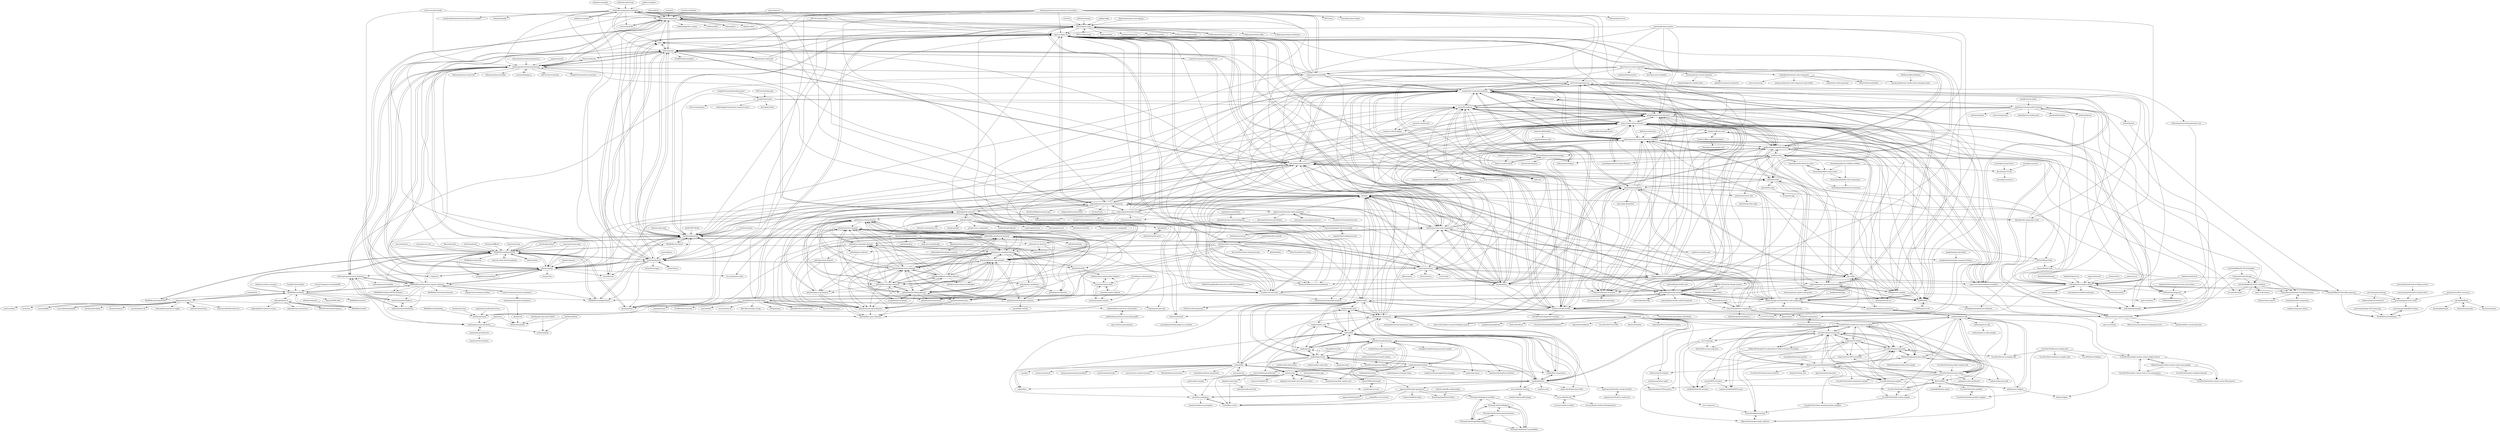 digraph G {
"mdn/web-components-examples" -> "WICG/webcomponents"
"mdn/web-components-examples" -> "webcomponents/polyfills"
"mdn/web-components-examples" -> "open-wc/open-wc"
"mdn/web-components-examples" -> "lit/lit" ["e"=1]
"mdn/web-components-examples" -> "web-padawan/awesome-web-components"
"mdn/web-components-examples" -> "webcomponents/webcomponentsjs"
"mdn/web-components-examples" -> "github/github-elements"
"mdn/web-components-examples" -> "mdn/dom-examples" ["e"=1]
"mdn/web-components-examples" -> "lit/lit-element"
"mdn/web-components-examples" -> "adobe/spectrum-web-components"
"mdn/web-components-examples" -> "module-federation/module-federation-examples" ["e"=1]
"mdn/web-components-examples" -> "hybridsjs/hybrids"
"mdn/web-components-examples" -> "stenciljs/core" ["e"=1]
"mdn/web-components-examples" -> "webpack/tapable" ["e"=1]
"mdn/web-components-examples" -> "w3c/csswg-drafts" ["e"=1]
"material-components/material-web" -> "lit/lit-element" ["e"=1]
"material-components/material-web" -> "open-wc/open-wc" ["e"=1]
"material-components/material-web" -> "web-padawan/awesome-lit" ["e"=1]
"material-components/material-web" -> "adobe/spectrum-web-components" ["e"=1]
"github/task-lists-element" -> "github/filter-input-element"
"github/task-lists-element" -> "github/file-attachment-element"
"WICG/webcomponents" -> "webcomponents/webcomponentsjs"
"WICG/webcomponents" -> "open-wc/open-wc"
"WICG/webcomponents" -> "w3c/csswg-drafts" ["e"=1]
"WICG/webcomponents" -> "lit/lit-element"
"WICG/webcomponents" -> "lit/lit" ["e"=1]
"WICG/webcomponents" -> "mdn/web-components-examples"
"WICG/webcomponents" -> "skatejs/skatejs"
"WICG/webcomponents" -> "trailheadapps/lwc-recipes" ["e"=1]
"WICG/webcomponents" -> "tc39/ecma262" ["e"=1]
"WICG/webcomponents" -> "whatwg/dom" ["e"=1]
"WICG/webcomponents" -> "matthewp/haunted"
"WICG/webcomponents" -> "salesforce/lwc" ["e"=1]
"WICG/webcomponents" -> "WebReflection/document-register-element"
"WICG/webcomponents" -> "web-padawan/awesome-web-components"
"WICG/webcomponents" -> "WICG/import-maps"
"GoogleChromeLabs/dark-mode-toggle" -> "google/playground-elements" ["e"=1]
"GoogleChromeLabs/dark-mode-toggle" -> "github/clipboard-copy-element" ["e"=1]
"GoogleChromeLabs/dark-mode-toggle" -> "nolanlawson/emoji-picker-element" ["e"=1]
"GoogleChromeLabs/dark-mode-toggle" -> "web-padawan/vanilla-colorful" ["e"=1]
"GoogleChromeLabs/dark-mode-toggle" -> "runem/web-component-analyzer" ["e"=1]
"webpack-contrib/webpack-serve" -> "mjbvz/vscode-lit-html" ["e"=1]
"whatwg/html" -> "WICG/webcomponents" ["e"=1]
"WICG/import-maps" -> "guybedford/es-module-shims"
"WICG/import-maps" -> "tc39/proposal-shadowrealm" ["e"=1]
"WICG/import-maps" -> "matthewp/haunted"
"WICG/import-maps" -> "open-wc/open-wc"
"WICG/import-maps" -> "rails/importmap-rails" ["e"=1]
"WICG/import-maps" -> "tc39/proposal-dynamic-import" ["e"=1]
"WICG/import-maps" -> "modernweb-dev/web"
"WICG/import-maps" -> "tc39/proposal-observable" ["e"=1]
"WICG/import-maps" -> "tc39/proposal-import-attributes" ["e"=1]
"WICG/import-maps" -> "WICG/webpackage" ["e"=1]
"WICG/import-maps" -> "developit/htm" ["e"=1]
"WICG/import-maps" -> "WICG/webcomponents"
"WICG/import-maps" -> "nodejs/modules" ["e"=1]
"WICG/import-maps" -> "standard-things/esm" ["e"=1]
"WICG/import-maps" -> "babel/preset-modules" ["e"=1]
"Polymer/pwa-starter-kit" -> "lit/lit-element" ["e"=1]
"Polymer/pwa-starter-kit" -> "open-wc/open-wc" ["e"=1]
"Polymer/pwa-starter-kit" -> "web-padawan/awesome-lit" ["e"=1]
"Polymer/pwa-starter-kit" -> "webcomponents/webcomponentsjs" ["e"=1]
"hamedasemi/lit-element-router" -> "PolymerLabs/uni-virtualizer"
"hamedasemi/lit-element-router" -> "fernandopasik/lit-redux-router"
"justinfagnani/html-include-element" -> "open-wc/api-viewer-element"
"github/relative-time-element" -> "github/github-elements"
"github/relative-time-element" -> "github/clipboard-copy-element"
"github/relative-time-element" -> "github/details-menu-element"
"github/relative-time-element" -> "elix/elix"
"github/relative-time-element" -> "github/tab-container-element"
"github/relative-time-element" -> "davatron5000/awesome-standalones" ["e"=1]
"github/relative-time-element" -> "github/auto-complete-element"
"github/relative-time-element" -> "WickyNilliams/cally" ["e"=1]
"github/relative-time-element" -> "github/details-dialog-element"
"github/relative-time-element" -> "github/include-fragment-element"
"github/relative-time-element" -> "github/hotkey" ["e"=1]
"github/relative-time-element" -> "KittyGiraudel/a11y-dialog" ["e"=1]
"github/relative-time-element" -> "vaadin/vaadin"
"github/relative-time-element" -> "visgl/react-google-maps" ["e"=1]
"github/relative-time-element" -> "devictoribero/clean-code-javascript" ["e"=1]
"Marcisbee/radi" -> "WebReflection/hyperHTML" ["e"=1]
"web-padawan/awesome-lit" -> "open-wc/open-wc"
"web-padawan/awesome-lit" -> "web-padawan/awesome-web-components"
"web-padawan/awesome-lit" -> "ing-bank/lion"
"web-padawan/awesome-lit" -> "matthewp/haunted"
"web-padawan/awesome-lit" -> "open-wc/api-viewer-element"
"web-padawan/awesome-lit" -> "lit/lit-element"
"web-padawan/awesome-lit" -> "adobe/spectrum-web-components"
"web-padawan/awesome-lit" -> "lit/lit-element-starter-ts"
"web-padawan/awesome-lit" -> "lit/lit" ["e"=1]
"web-padawan/awesome-lit" -> "runem/web-component-analyzer"
"web-padawan/awesome-lit" -> "vaadin/router"
"web-padawan/awesome-lit" -> "webcomponents/custom-elements-manifest"
"web-padawan/awesome-lit" -> "apollo-elements/apollo-elements"
"web-padawan/awesome-lit" -> "adobe/lit-mobx"
"web-padawan/awesome-lit" -> "runem/lit-analyzer"
"developit/htm" -> "WebReflection/hyperHTML" ["e"=1]
"developit/htm" -> "matthewp/haunted" ["e"=1]
"deckgo/deckdeckgo" -> "carbon-design-system/carbon-web-components" ["e"=1]
"lit/lit-element" -> "lit/lit" ["e"=1]
"lit/lit-element" -> "Polymer/pwa-starter-kit" ["e"=1]
"lit/lit-element" -> "open-wc/open-wc"
"lit/lit-element" -> "stenciljs/core" ["e"=1]
"lit/lit-element" -> "Polymer/polymer" ["e"=1]
"lit/lit-element" -> "material-components/material-web" ["e"=1]
"lit/lit-element" -> "web-padawan/awesome-lit"
"lit/lit-element" -> "matthewp/haunted"
"lit/lit-element" -> "hybridsjs/hybrids"
"lit/lit-element" -> "webcomponents/webcomponentsjs"
"lit/lit-element" -> "ing-bank/lion"
"lit/lit-element" -> "FredKSchott/snowpack" ["e"=1]
"lit/lit-element" -> "WICG/webcomponents"
"lit/lit-element" -> "Polymer/pwa-helpers" ["e"=1]
"lit/lit-element" -> "skatejs/skatejs"
"webcomponents/polyfills" -> "webcomponents/webcomponentsjs"
"webcomponents/polyfills" -> "open-wc/open-wc"
"webcomponents/polyfills" -> "webcomponents/webcomponents.org" ["e"=1]
"webcomponents/polyfills" -> "mdn/web-components-examples"
"webcomponents/polyfills" -> "lit/lit-element"
"webcomponents/polyfills" -> "lit/lit-element-starter-ts"
"webcomponents/polyfills" -> "modernweb-dev/web"
"webcomponents/polyfills" -> "webcomponents/custom-elements"
"webcomponents/polyfills" -> "webcomponents/custom-elements-manifest"
"webcomponents/polyfills" -> "adobe/spectrum-web-components"
"webcomponents/polyfills" -> "WICG/webcomponents"
"webcomponents/polyfills" -> "patternfly/patternfly-elements"
"webcomponents/polyfills" -> "runem/web-component-analyzer"
"webcomponents/polyfills" -> "w3c/webcomponents-cg"
"webcomponents/polyfills" -> "google/playground-elements"
"domenic/promises-unwrapping" -> "WICG/import-maps" ["e"=1]
"open-wc/open-wc" -> "modernweb-dev/web"
"open-wc/open-wc" -> "ing-bank/lion"
"open-wc/open-wc" -> "web-padawan/awesome-lit"
"open-wc/open-wc" -> "runem/web-component-analyzer"
"open-wc/open-wc" -> "lit/lit-element"
"open-wc/open-wc" -> "matthewp/haunted"
"open-wc/open-wc" -> "web-padawan/awesome-web-components"
"open-wc/open-wc" -> "lit/lit" ["e"=1]
"open-wc/open-wc" -> "webcomponents/custom-elements-manifest"
"open-wc/open-wc" -> "adobe/spectrum-web-components"
"open-wc/open-wc" -> "hybridsjs/hybrids"
"open-wc/open-wc" -> "elix/elix"
"open-wc/open-wc" -> "open-wc/api-viewer-element"
"open-wc/open-wc" -> "apollo-elements/apollo-elements"
"open-wc/open-wc" -> "vaadin/router"
"skatejs/skatejs" -> "WebReflection/hyperHTML"
"skatejs/skatejs" -> "google/incremental-dom" ["e"=1]
"skatejs/skatejs" -> "WebReflection/document-register-element"
"skatejs/skatejs" -> "matthewp/haunted"
"skatejs/skatejs" -> "webcomponents/webcomponentsjs"
"skatejs/skatejs" -> "x-tag/core" ["e"=1]
"skatejs/skatejs" -> "lit/lit-element"
"skatejs/skatejs" -> "stenciljs/core" ["e"=1]
"skatejs/skatejs" -> "tur-nr/polymer-redux" ["e"=1]
"skatejs/skatejs" -> "WICG/webcomponents"
"skatejs/skatejs" -> "open-wc/open-wc"
"skatejs/skatejs" -> "hybridsjs/hybrids"
"skatejs/skatejs" -> "webcomponents/custom-elements"
"skatejs/skatejs" -> "choojs/choo" ["e"=1]
"skatejs/skatejs" -> "elix/elix"
"JetBrains/web-types" -> "webcomponents/custom-elements-manifest"
"patternfly/patternfly" -> "patternfly/patternfly-elements" ["e"=1]
"WICG/virtual-scroller" -> "WICG/import-maps" ["e"=1]
"WICG/virtual-scroller" -> "matthewp/haunted" ["e"=1]
"github/github-elements" -> "github/catalyst"
"github/github-elements" -> "github/relative-time-element"
"github/github-elements" -> "github/details-menu-element"
"github/github-elements" -> "web-padawan/awesome-web-components"
"github/github-elements" -> "adobe/spectrum-web-components"
"github/github-elements" -> "github/clipboard-copy-element"
"github/github-elements" -> "davatron5000/awesome-standalones" ["e"=1]
"github/github-elements" -> "github/details-dialog-element"
"github/github-elements" -> "github/tab-container-element"
"github/github-elements" -> "elix/elix"
"github/github-elements" -> "github/auto-check-element"
"github/github-elements" -> "github/auto-complete-element"
"github/github-elements" -> "google/playground-elements"
"github/github-elements" -> "open-wc/open-wc"
"github/github-elements" -> "mdn/web-components-examples"
"github/details-dialog-element" -> "github/details-menu-element"
"github/details-dialog-element" -> "muan/details-on-details"
"github/details-dialog-element" -> "github/tab-container-element"
"github/details-dialog-element" -> "github/auto-complete-element"
"github/details-dialog-element" -> "github/include-fragment-element"
"github/details-dialog-element" -> "github/clipboard-copy-element"
"github/details-dialog-element" -> "github/auto-check-element"
"github/details-dialog-element" -> "github/text-expander-element"
"github/details-dialog-element" -> "github/task-lists-element"
"github/details-dialog-element" -> "github/remote-input-element"
"github/details-dialog-element" -> "github/textarea-autosize"
"github/details-dialog-element" -> "github/markdown-toolbar-element"
"github/details-dialog-element" -> "github/combobox-nav"
"cferdinandi/reef" -> "WebReflection/hyperHTML" ["e"=1]
"ing-bank/lion" -> "open-wc/open-wc"
"ing-bank/lion" -> "web-padawan/awesome-lit"
"ing-bank/lion" -> "modernweb-dev/web"
"ing-bank/lion" -> "adobe/spectrum-web-components"
"ing-bank/lion" -> "runem/web-component-analyzer"
"ing-bank/lion" -> "open-wc/api-viewer-element"
"ing-bank/lion" -> "webcomponents/custom-elements-manifest"
"ing-bank/lion" -> "elix/elix"
"ing-bank/lion" -> "thepassle/generic-components"
"ing-bank/lion" -> "andreasbm/weightless"
"ing-bank/lion" -> "matthewp/haunted"
"ing-bank/lion" -> "modernweb-dev/rocket"
"ing-bank/lion" -> "web-padawan/awesome-web-components"
"ing-bank/lion" -> "lit/lit-element"
"ing-bank/lion" -> "patternfly/patternfly-elements"
"CiscoDevNet/roomdevices-macros-samples" -> "CiscoDevNet/awesome-xapi"
"CiscoDevNet/roomdevices-macros-samples" -> "voipnorm/CE-Deploy"
"CiscoDevNet/roomdevices-macros-samples" -> "CiscoDevNet/postman-xapi"
"CiscoDevNet/roomdevices-macros-samples" -> "cisco-ce/jsxapi"
"CiscoDevNet/roomdevices-macros-samples" -> "CiscoDevNet/awesome-webex"
"CiscoDevNet/roomdevices-macros-samples" -> "WebexSamples/postman-webex"
"CiscoDevNet/roomdevices-macros-samples" -> "CiscoDevNet/xapi-samples"
"CiscoDevNet/roomdevices-macros-samples" -> "Bobby-McGonigle/Cisco-RoomDevice-Macro-Projects-Examples"
"CiscoDevNet/roomdevices-macros-samples" -> "acaeti/OBTP-emulator"
"CiscoDevNet/roomdevices-macros-samples" -> "WebexCommunity/WebexPythonSDK"
"CiscoDevNet/roomdevices-macros-samples" -> "thetechcatalyst/CE9-projects"
"CiscoDevNet/roomdevices-macros-samples" -> "webex/webex-js-sdk"
"CiscoDevNet/roomdevices-macros-samples" -> "gsheppar/codec-dashboard"
"cisco-ce/jsxapi" -> "ObjectIsAdvantag/roomkit-collector"
"cisco-ce/jsxapi" -> "drkchiloll/cisco-tp-snapshots"
"cisco-ce/jsxapi" -> "cisco-ce/pyxows"
"cisco-ce/jsxapi" -> "unifiedfx/Send-XCommand"
"cisco-ce/jsxapi" -> "CiscoDevNet/awesome-xapi"
"github/details-menu-element" -> "github/details-dialog-element"
"github/details-menu-element" -> "muan/details-on-details"
"github/details-menu-element" -> "github/tab-container-element"
"github/details-menu-element" -> "github/auto-complete-element"
"github/details-menu-element" -> "github/clipboard-copy-element"
"github/details-menu-element" -> "github/include-fragment-element"
"github/details-menu-element" -> "github/task-lists-element"
"github/details-menu-element" -> "github/auto-check-element"
"github/details-menu-element" -> "github/text-expander-element"
"github/details-menu-element" -> "github/combobox-nav"
"github/details-menu-element" -> "github/file-attachment-element"
"github/details-menu-element" -> "github/remote-input-element"
"github/details-menu-element" -> "github/markdown-toolbar-element"
"github/details-menu-element" -> "github/filter-input-element"
"github/details-menu-element" -> "github/github-elements"
"CleverCloud/clever-components" -> "kjantzer/bui"
"CleverCloud/clever-components" -> "webcomponents/custom-elements-manifest"
"CleverCloud/clever-components" -> "elix/elix"
"CleverCloud/clever-components" -> "Matsuuu/web-component-devtools"
"CleverCloud/clever-components" -> "freshworks/crayons" ["e"=1]
"CleverCloud/clever-components" -> "HelixDesignSystem/helix-ui"
"carbon-design-system/carbon-for-ibm-dotcom" -> "carbon-design-system/carbon-web-components" ["e"=1]
"thepassle/create-lit-app" -> "web-padawan/aybolit"
"thepassle/create-lit-app" -> "web-padawan/polymer3-webpack-starter"
"thepassle/create-lit-app" -> "LarsDenBakker/lit-html-workshop"
"WebReflection/lighterhtml" -> "WebReflection/hyperHTML" ["e"=1]
"WebReflection/lighterhtml" -> "matthewp/haunted" ["e"=1]
"hyperfocalHQ/pollen" -> "argyleink/open-props" ["e"=1]
"hyperfocalHQ/pollen" -> "webcomponents/custom-elements-manifest"
"bcoe/c8" -> "WICG/import-maps" ["e"=1]
"LarsDenBakker/lit-html-examples" -> "web-padawan/aybolit" ["e"=1]
"LarsDenBakker/lit-html-examples" -> "thepassle/create-lit-app" ["e"=1]
"LarsDenBakker/lit-html-examples" -> "LarsDenBakker/lit-html-workshop" ["e"=1]
"cisco/mindmeld" -> "WebexCommunity/WebexPythonSDK"
"cisco/mindmeld" -> "CiscoDevNet/postman-xapi"
"cisco/mindmeld" -> "WebexSamples/postman-webex"
"cisco/mindmeld" -> "CiscoDevNet/awesome-webex"
"cisco/mindmeld" -> "uber-archive/plato-research-dialogue-system" ["e"=1]
"cisco/mindmeld" -> "CiscoDevNet/roomdevices-macros-samples"
"cisco/mindmeld" -> "CiscoDevNet/awesome-xapi"
"cisco/mindmeld" -> "graphbrain/graphbrain" ["e"=1]
"cisco/mindmeld" -> "botfront/botfront" ["e"=1]
"cisco/mindmeld" -> "CiscoDevNet/mindmeld-blueprints"
"cisco/mindmeld" -> "digiteinfotech/kairon" ["e"=1]
"cisco/mindmeld" -> "CiscoDevNet/CiscoUIKit"
"cisco/mindmeld" -> "SimGus/Chatette" ["e"=1]
"cisco/mindmeld" -> "sebischair/NLU-Evaluation-Corpora" ["e"=1]
"cisco/mindmeld" -> "brbester/pyCiscoSpark"
"matthewp/haunted" -> "open-wc/open-wc"
"matthewp/haunted" -> "atomicojs/atomico"
"matthewp/haunted" -> "hybridsjs/hybrids"
"matthewp/haunted" -> "WebReflection/lighterhtml" ["e"=1]
"matthewp/haunted" -> "web-padawan/awesome-lit"
"matthewp/haunted" -> "WebReflection/hyperHTML"
"matthewp/haunted" -> "lit/lit-element"
"matthewp/haunted" -> "developit/htm" ["e"=1]
"matthewp/haunted" -> "skatejs/skatejs"
"matthewp/haunted" -> "ing-bank/lion"
"matthewp/haunted" -> "runem/web-component-analyzer"
"matthewp/haunted" -> "lit/lit" ["e"=1]
"matthewp/haunted" -> "WebReflection/uhtml" ["e"=1]
"matthewp/haunted" -> "apollo-elements/apollo-elements"
"matthewp/haunted" -> "adobe/spectrum-web-components"
"peholmst/vaadin4spring" -> "vaadin/spring"
"peholmst/vaadin4spring" -> "viritin/viritin"
"peholmst/vaadin4spring" -> "vaadin/dashboard-demo"
"peholmst/vaadin4spring" -> "mstahv/spring-data-vaadin-crud"
"peholmst/vaadin4spring" -> "vaadin/valo-demo"
"peholmst/vaadin4spring" -> "vaadin/framework-spring-tutorial"
"peholmst/vaadin4spring" -> "JarekToro/responsive-layout"
"peholmst/vaadin4spring" -> "appreciated/vaadin-app-layout"
"peholmst/vaadin4spring" -> "basakpie/vaadin8-spring-security-sample"
"peholmst/vaadin4spring" -> "vaadin/framework"
"peholmst/vaadin4spring" -> "peholmst/SpringSecurityDemo"
"adobe/spectrum-web-components" -> "adobe/spectrum-css" ["e"=1]
"adobe/spectrum-web-components" -> "runem/web-component-analyzer"
"adobe/spectrum-web-components" -> "carbon-design-system/carbon-web-components"
"adobe/spectrum-web-components" -> "web-padawan/awesome-lit"
"adobe/spectrum-web-components" -> "open-wc/open-wc"
"adobe/spectrum-web-components" -> "ing-bank/lion"
"adobe/spectrum-web-components" -> "patternfly/patternfly-elements"
"adobe/spectrum-web-components" -> "elix/elix"
"adobe/spectrum-web-components" -> "webcomponents/custom-elements-manifest"
"adobe/spectrum-web-components" -> "open-wc/api-viewer-element"
"adobe/spectrum-web-components" -> "modernweb-dev/web"
"adobe/spectrum-web-components" -> "vaadin/web-components"
"adobe/spectrum-web-components" -> "matthewp/haunted"
"adobe/spectrum-web-components" -> "google/playground-elements"
"adobe/spectrum-web-components" -> "kor-ui/kor"
"runem/web-component-analyzer" -> "open-wc/api-viewer-element"
"runem/web-component-analyzer" -> "webcomponents/custom-elements-manifest"
"runem/web-component-analyzer" -> "open-wc/custom-elements-manifest"
"runem/web-component-analyzer" -> "runem/lit-analyzer"
"runem/web-component-analyzer" -> "open-wc/open-wc"
"runem/web-component-analyzer" -> "google/playground-elements"
"runem/web-component-analyzer" -> "modernweb-dev/rocket"
"runem/web-component-analyzer" -> "PolymerLabs/uni-virtualizer"
"runem/web-component-analyzer" -> "andreasbm/weightless"
"runem/web-component-analyzer" -> "carbon-design-system/carbon-web-components"
"runem/web-component-analyzer" -> "andreasbm/lit-translate"
"runem/web-component-analyzer" -> "adobe/spectrum-web-components"
"runem/web-component-analyzer" -> "w3c/webcomponents-cg"
"runem/web-component-analyzer" -> "apollo-elements/apollo-elements"
"runem/web-component-analyzer" -> "web-padawan/awesome-lit"
"PolymerLabs/uni-virtualizer" -> "nik-christou/lit-element-bootstrap"
"WebDevSimplified/Introduction-to-Web-Development" -> "modernweb-dev/web" ["e"=1]
"bennettfeely/bennett" -> "web-padawan/vanilla-colorful" ["e"=1]
"guybedford/es-module-shims" -> "WICG/import-maps"
"guybedford/es-module-shims" -> "guybedford/es-module-lexer" ["e"=1]
"guybedford/es-module-shims" -> "Rich-Harris/shimport" ["e"=1]
"guybedford/es-module-shims" -> "jspm/generator" ["e"=1]
"guybedford/es-module-shims" -> "modernweb-dev/web"
"guybedford/es-module-shims" -> "FredKSchott/esm-hmr" ["e"=1]
"guybedford/es-module-shims" -> "esm-dev/esm.sh" ["e"=1]
"guybedford/es-module-shims" -> "rails/importmap-rails" ["e"=1]
"guybedford/es-module-shims" -> "Rich-Harris/magic-string" ["e"=1]
"guybedford/es-module-shims" -> "rollup/plugins" ["e"=1]
"guybedford/es-module-shims" -> "open-wc/open-wc"
"guybedford/es-module-shims" -> "developit/htm" ["e"=1]
"guybedford/es-module-shims" -> "calebdwilliams/construct-style-sheets"
"guybedford/es-module-shims" -> "runem/web-component-analyzer"
"guybedford/es-module-shims" -> "unjs/unbuild" ["e"=1]
"atomicojs/atomico" -> "matthewp/haunted"
"atomicojs/atomico" -> "luwes/sinuous" ["e"=1]
"atomicojs/atomico" -> "hybridsjs/hybrids"
"atomicojs/atomico" -> "runem/web-component-analyzer"
"atomicojs/atomico" -> "WebReflection/lighterhtml" ["e"=1]
"atomicojs/atomico" -> "WebReflection/uhtml" ["e"=1]
"atomicojs/atomico" -> "open-wc/open-wc"
"atomicojs/atomico" -> "webcomponents/custom-elements-manifest"
"atomicojs/atomico" -> "elix/elix"
"atomicojs/atomico" -> "thepassle/generic-components"
"atomicojs/atomico" -> "CleverCloud/clever-components"
"atomicojs/atomico" -> "open-wc/api-viewer-element"
"atomicojs/atomico" -> "modernweb-dev/rocket"
"atomicojs/atomico" -> "11ty/is-land" ["e"=1]
"atomicojs/atomico" -> "jfbrennan/m-"
"openui/open-ui" -> "open-wc/open-wc" ["e"=1]
"openui/open-ui" -> "WICG/webcomponents" ["e"=1]
"github/image-crop-element" -> "github/filter-input-element"
"github/image-crop-element" -> "github/remote-input-element"
"github/image-crop-element" -> "github/auto-check-element"
"github/image-crop-element" -> "github/task-lists-element"
"andreasbm/weightless" -> "runem/web-component-analyzer"
"andreasbm/weightless" -> "open-wc/api-viewer-element"
"andreasbm/weightless" -> "andreasbm/lit-translate"
"andreasbm/weightless" -> "adobe/lit-mobx"
"andreasbm/weightless" -> "kor-ui/kor"
"andreasbm/weightless" -> "andreasbm/router-slot"
"andreasbm/weightless" -> "carbon-design-system/carbon-web-components"
"andreasbm/weightless" -> "webcomponents/custom-elements-manifest"
"andreasbm/weightless" -> "runem/lit-analyzer"
"andreasbm/weightless" -> "PolymerLabs/uni-virtualizer"
"andreasbm/weightless" -> "ing-bank/lion"
"andreasbm/weightless" -> "web-padawan/aybolit"
"andreasbm/weightless" -> "elix/elix"
"andreasbm/weightless" -> "motss/app-datepicker" ["e"=1]
"andreasbm/weightless" -> "modernweb-dev/rocket"
"remy/polyfills" -> "eligrey/classList.js" ["e"=1]
"YuzuJS/setImmediate" -> "WebReflection/dom4" ["e"=1]
"fernandopasik/lit-redux-router" -> "fernandopasik/hello-web-components"
"fernandopasik/lit-redux-router" -> "fernandopasik/generator-startmeup"
"fernandopasik/lit-redux-router" -> "hamedasemi/lit-element-router"
"carbon-design-system/carbon-web-components" -> "runem/web-component-analyzer"
"carbon-design-system/carbon-web-components" -> "adobe/spectrum-web-components"
"carbon-design-system/carbon-web-components" -> "carbon-design-system/carbon-for-ibm-dotcom" ["e"=1]
"carbon-design-system/carbon-web-components" -> "andreasbm/weightless"
"carbon-design-system/carbon-web-components" -> "kor-ui/kor"
"carbon-design-system/carbon-web-components" -> "apollo-elements/apollo-elements"
"carbon-design-system/carbon-web-components" -> "momentum-design/momentum-ui"
"carbon-design-system/carbon-web-components" -> "open-wc/api-viewer-element"
"carbon-design-system/carbon-web-components" -> "patternfly/patternfly-elements"
"carbon-design-system/carbon-web-components" -> "CleverCloud/clever-components"
"carbon-design-system/carbon-web-components" -> "web-padawan/awesome-lit"
"carbon-design-system/carbon-web-components" -> "open-wc/open-wc"
"carbon-design-system/carbon-web-components" -> "elix/elix"
"carbon-design-system/carbon-web-components" -> "web-padawan/aybolit"
"carbon-design-system/carbon-web-components" -> "modernweb-dev/rocket"
"remy/bind.js" -> "eligrey/classList.js" ["e"=1]
"segmentio/myth" -> "webcomponents/webcomponentsjs" ["e"=1]
"WICG/scheduling-apis" -> "google/tachometer" ["e"=1]
"google/playground-elements" -> "webcomponents/custom-elements-manifest"
"google/playground-elements" -> "open-wc/api-viewer-element"
"google/playground-elements" -> "runem/lit-analyzer"
"google/playground-elements" -> "runem/web-component-analyzer"
"google/playground-elements" -> "modernweb-dev/rocket"
"google/playground-elements" -> "43081j/relit"
"google/playground-elements" -> "apollo-elements/apollo-elements"
"google/playground-elements" -> "IBM/pwa-lit-template"
"google/playground-elements" -> "patternfly/patternfly-elements"
"google/playground-elements" -> "open-wc/custom-elements-manifest"
"google/playground-elements" -> "PolymerLabs/uni-virtualizer"
"google/playground-elements" -> "Matsuuu/web-component-devtools"
"google/playground-elements" -> "webcomponents-cg/community-protocols"
"google/playground-elements" -> "w3c/webcomponents-cg"
"google/playground-elements" -> "lit/lit.dev"
"muan/details-on-details" -> "github/details-dialog-element"
"muan/details-on-details" -> "github/details-menu-element"
"google/tachometer" -> "google/playground-elements"
"google/tachometer" -> "andrewiggins/tachometer-reporter-action"
"google/tachometer" -> "runem/lit-analyzer"
"google/tachometer" -> "developit/undom" ["e"=1]
"google/tachometer" -> "discoveryjs/cpupro" ["e"=1]
"mdn/pwa-examples" -> "mdn/web-components-examples" ["e"=1]
"microsoft/typescript-lit-html-plugin" -> "mjbvz/vscode-lit-html"
"microsoft/typescript-lit-html-plugin" -> "runem/lit-analyzer"
"microsoft/typescript-lit-html-plugin" -> "kenchris/lit-element"
"patternfly/patternfly-elements" -> "elix/elix"
"patternfly/patternfly-elements" -> "RedHat-UX/red-hat-design-system"
"patternfly/patternfly-elements" -> "open-wc/api-viewer-element"
"patternfly/patternfly-elements" -> "google/playground-elements"
"patternfly/patternfly-elements" -> "patternfly/patternfly-unified-design-kit"
"patternfly/patternfly-elements" -> "adobe/spectrum-web-components"
"patternfly/patternfly-elements" -> "vaadin/vaadin"
"patternfly/patternfly-elements" -> "freshworks/crayons" ["e"=1]
"patternfly/patternfly-elements" -> "webcomponents/custom-elements-manifest"
"patternfly/patternfly-elements" -> "modernweb-dev/rocket"
"patternfly/patternfly-elements" -> "runem/web-component-analyzer"
"patternfly/patternfly-elements" -> "carbon-design-system/carbon-web-components"
"patternfly/patternfly-elements" -> "CleverCloud/clever-components"
"patternfly/patternfly-elements" -> "43081j/relit"
"patternfly/patternfly-elements" -> "patternfly/patternfly" ["e"=1]
"vaadin/router" -> "open-wc/api-viewer-element"
"vaadin/router" -> "Matsuuu/web-component-devtools"
"vaadin/router" -> "hamedasemi/lit-element-router"
"vaadin/router" -> "IBM/pwa-lit-template"
"vaadin/router" -> "apollo-elements/apollo-elements"
"vaadin/router" -> "web-padawan/awesome-lit"
"vaadin/router" -> "open-wc/open-wc"
"vaadin/router" -> "andreasbm/router-slot"
"vaadin/router" -> "fernandopasik/lit-redux-router"
"vaadin/router" -> "vaadin/web-components"
"vaadin/router" -> "Polymer/pwa-helpers" ["e"=1]
"vaadin/router" -> "adobe/lit-mobx"
"vaadin/router" -> "LarsDenBakker/lit-html-workshop"
"vaadin/router" -> "justinfagnani/html-include-element"
"vaadin/router" -> "kor-ui/kor"
"web-padawan/lit-components" -> "web-padawan/polymer3-webpack-starter"
"web-padawan/lit-components" -> "vaadin/component-mixins"
"web-padawan/polymer3-webpack-starter" -> "web-padawan/lit-components"
"web-padawan/polymer3-webpack-starter" -> "Polymer/lazy-imports" ["e"=1]
"43081j/eslint-plugin-lit" -> "43081j/eslint-plugin-wc"
"43081j/eslint-plugin-lit" -> "web-padawan/aybolit"
"43081j/eslint-plugin-lit" -> "runem/lit-analyzer"
"andreasbm/lit-translate" -> "runem/lit-analyzer"
"runem/lit-analyzer" -> "43081j/eslint-plugin-lit"
"runem/lit-analyzer" -> "andreasbm/lit-translate"
"runem/lit-analyzer" -> "microsoft/typescript-lit-html-plugin"
"runem/lit-analyzer" -> "runem/web-component-analyzer"
"runem/lit-analyzer" -> "google/playground-elements"
"runem/lit-analyzer" -> "runem/vscode-lit-plugin"
"runem/lit-analyzer" -> "webcomponents/custom-elements-manifest"
"runem/lit-analyzer" -> "modernweb-dev/rocket"
"runem/lit-analyzer" -> "adobe/lit-mobx"
"runem/lit-analyzer" -> "open-wc/api-viewer-element"
"runem/lit-analyzer" -> "43081j/relit"
"runem/lit-analyzer" -> "PolymerLabs/uni-virtualizer"
"runem/lit-analyzer" -> "apollo-elements/apollo-elements"
"runem/lit-analyzer" -> "elematic/heximal"
"runem/lit-analyzer" -> "runem/ts-simple-type"
"runem/ts-simple-type" -> "runem/vscode-lit-plugin"
"LarsDenBakker/lit-html-workshop" -> "open-wc/lit-demos"
"LarsDenBakker/lit-html-workshop" -> "open-wc/locator"
"LarsDenBakker/lit-html-workshop" -> "lit-styles/lit-styles"
"LarsDenBakker/lit-html-workshop" -> "web-padawan/polymer3-webpack-starter"
"43081j/eslint-plugin-wc" -> "43081j/eslint-plugin-lit"
"Rich-Harris/shimport" -> "guybedford/es-module-shims" ["e"=1]
"webcomponents/custom-elements-everywhere" -> "open-wc/open-wc"
"webcomponents/custom-elements-everywhere" -> "hybridsjs/hybrids"
"webcomponents/custom-elements-everywhere" -> "webcomponents/custom-elements-manifest"
"webcomponents/custom-elements-everywhere" -> "lit/lit-element"
"webcomponents/custom-elements-everywhere" -> "Polymer/prpl-server" ["e"=1]
"webcomponents/custom-elements-everywhere" -> "matthewp/haunted"
"webcomponents/custom-elements-everywhere" -> "WICG/aom" ["e"=1]
"webcomponents/custom-elements-everywhere" -> "stenciljs/output-targets" ["e"=1]
"webcomponents/custom-elements-everywhere" -> "webcomponents/webcomponentsjs"
"webcomponents/custom-elements-everywhere" -> "web-padawan/awesome-web-components"
"webcomponents/custom-elements-everywhere" -> "WICG/webcomponents"
"webcomponents/custom-elements-everywhere" -> "skatejs/skatejs"
"webcomponents/custom-elements-everywhere" -> "shprink/web-components-todo"
"webcomponents/custom-elements-everywhere" -> "w3c/webcomponents-cg"
"webcomponents/custom-elements-everywhere" -> "webcomponents/polyfills"
"mvysny/karibu-testing" -> "mvysny/karibu-dsl"
"mvysny/karibu-testing" -> "anezthes/vaadinplus"
"mvysny/karibu-testing" -> "viritin/flow-viritin"
"mvysny/karibu-testing" -> "vaadin/vaadin-gradle-plugin"
"meraki/dashboard-api-python" -> "WebexCommunity/WebexPythonSDK" ["e"=1]
"reactive-elements/reactive-elements" -> "webcomponents/react-integration" ["e"=1]
"reactive-elements/reactive-elements" -> "WebReflection/document-register-element" ["e"=1]
"popeindustries/lit-html-server" -> "matthewp/ocean" ["e"=1]
"FlowingCode/FontAwesomeIronIconset" -> "FlowingCode/GridHelpers"
"FlowingCode/FontAwesomeIronIconset" -> "FlowingCode/GoogleMapsAddon"
"FlowingCode/FontAwesomeIronIconset" -> "FlowingCode/XTermConsoleAddon"
"adobe/spectrum-css" -> "adobe/spectrum-web-components" ["e"=1]
"uber-archive/plato-research-dialogue-system" -> "cisco/mindmeld" ["e"=1]
"getify/TNG-Hooks" -> "matthewp/haunted" ["e"=1]
"appreciated/vaadin-app-layout" -> "FlowingCode/AppLayoutAddon"
"appreciated/vaadin-app-layout" -> "appreciated/material"
"appreciated/vaadin-app-layout" -> "viritin/flow-viritin"
"appreciated/vaadin-app-layout" -> "KaesDingeling/Hybrid-Menu"
"appreciated/vaadin-app-layout" -> "Gubancs/leaflet4vaadin"
"luwes/sinuous" -> "atomicojs/atomico" ["e"=1]
"github/query-selector" -> "github/remote-input-element"
"github/tab-container-element" -> "github/task-lists-element"
"github/tab-container-element" -> "github/auto-complete-element"
"github/tab-container-element" -> "github/details-menu-element"
"github/tab-container-element" -> "github/clipboard-copy-element"
"github/tab-container-element" -> "github/details-dialog-element"
"github/tab-container-element" -> "github/file-attachment-element"
"github/tab-container-element" -> "github/auto-check-element"
"github/tab-container-element" -> "github/text-expander-element"
"github/tab-container-element" -> "github/image-crop-element"
"github/tab-container-element" -> "github/markdown-toolbar-element"
"github/tab-container-element" -> "github/remote-input-element"
"github/tab-container-element" -> "github/combobox-nav"
"github/auto-check-element" -> "github/auto-complete-element"
"github/auto-check-element" -> "github/file-attachment-element"
"github/auto-check-element" -> "github/image-crop-element"
"github/auto-check-element" -> "github/remote-input-element"
"github/auto-check-element" -> "github/text-expander-element"
"github/auto-check-element" -> "github/task-lists-element"
"github/auto-check-element" -> "github/tab-container-element"
"github/auto-check-element" -> "github/clipboard-copy-element"
"FlowingCode/AppLayoutAddon" -> "FlowingCode/XTermConsoleAddon"
"FlowingCode/AppLayoutAddon" -> "FlowingCode/GoogleMapsAddon"
"FlowingCode/AppLayoutAddon" -> "FlowingCode/GridHelpers"
"shprink/web-components-todo" -> "open-wc/api-viewer-element"
"shprink/web-components-todo" -> "web-padawan/aybolit"
"shprink/web-components-todo" -> "elix/elix"
"rafaelw/mutation-summary" -> "WebReflection/dom4" ["e"=1]
"peterl1084/cdiexample" -> "mstahv/jpa-invoicer"
"mjbvz/vscode-lit-html" -> "microsoft/typescript-lit-html-plugin"
"mjbvz/vscode-lit-html" -> "runem/lit-analyzer"
"gatanaso/multiselect-combo-box" -> "gatanaso/multiselect-combo-box-flow"
"gatanaso/multiselect-combo-box-flow" -> "gatanaso/multiselect-combo-box"
"lume/element-behaviors" -> "lume/custom-attributes"
"lume/element-behaviors" -> "matthewp/custom-attributes"
"github/auto-complete-element" -> "github/auto-check-element"
"github/auto-complete-element" -> "github/tab-container-element"
"github/auto-complete-element" -> "github/remote-input-element"
"github/auto-complete-element" -> "github/details-menu-element"
"github/auto-complete-element" -> "github/text-expander-element"
"github/auto-complete-element" -> "github/clipboard-copy-element"
"github/auto-complete-element" -> "github/include-fragment-element"
"github/auto-complete-element" -> "github/file-attachment-element"
"github/auto-complete-element" -> "github/details-dialog-element"
"github/auto-complete-element" -> "github/check-all"
"github/auto-complete-element" -> "github/textarea-autosize"
"github/auto-complete-element" -> "github/image-crop-element"
"github/auto-complete-element" -> "github/combobox-nav"
"github/auto-complete-element" -> "github/task-lists-element"
"github/auto-complete-element" -> "github/paste-markdown"
"github/markdown-toolbar-element" -> "github/text-expander-element"
"github/markdown-toolbar-element" -> "github/clipboard-copy-element"
"github/markdown-toolbar-element" -> "github/paste-markdown"
"github/markdown-toolbar-element" -> "github/file-attachment-element"
"github/markdown-toolbar-element" -> "github/tab-container-element"
"github/markdown-toolbar-element" -> "github/remote-input-element"
"github/markdown-toolbar-element" -> "github/auto-check-element"
"github/markdown-toolbar-element" -> "github/custom-element-boilerplate"
"github/markdown-toolbar-element" -> "github/image-crop-element"
"github/markdown-toolbar-element" -> "github/details-menu-element"
"github/markdown-toolbar-element" -> "github/auto-complete-element"
"github/markdown-toolbar-element" -> "github/task-lists-element"
"github/clipboard-copy-element" -> "github/tab-container-element"
"github/clipboard-copy-element" -> "github/auto-complete-element"
"github/clipboard-copy-element" -> "github/details-menu-element"
"github/clipboard-copy-element" -> "github/auto-check-element"
"github/clipboard-copy-element" -> "github/markdown-toolbar-element"
"github/clipboard-copy-element" -> "github/details-dialog-element"
"github/clipboard-copy-element" -> "github/textarea-autosize"
"github/clipboard-copy-element" -> "github/include-fragment-element"
"github/clipboard-copy-element" -> "github/image-crop-element"
"github/clipboard-copy-element" -> "github/text-expander-element"
"github/clipboard-copy-element" -> "github/task-lists-element"
"github/clipboard-copy-element" -> "github/file-attachment-element"
"github/clipboard-copy-element" -> "github/check-all"
"github/clipboard-copy-element" -> "github/custom-element-boilerplate"
"Bobby-McGonigle/Cisco-RoomDevice-Macro-Projects-Examples" -> "CiscoDevNet/awesome-xapi"
"Bobby-McGonigle/Cisco-RoomDevice-Macro-Projects-Examples" -> "voipnorm/telehealthPresence"
"CiscoDevNet/awesome-xapi" -> "CiscoDevNet/postman-xapi"
"CiscoDevNet/awesome-xapi" -> "drkchiloll/cisco-tp-snapshots"
"CiscoDevNet/awesome-xapi" -> "voipnorm/CE-Deploy"
"CiscoDevNet/awesome-xapi" -> "CiscoDevNet/xapi-samples"
"CiscoDevNet/awesome-xapi" -> "voipnorm/telehealthPresence"
"CiscoDevNet/awesome-xapi" -> "Bobby-McGonigle/Cisco-RoomDevice-Macro-Projects-Examples"
"CiscoDevNet/awesome-xapi" -> "cisco-ce/jsxapi"
"CiscoDevNet/awesome-xapi" -> "voipnorm/CiscoTPCustomXML"
"CiscoDevNet/awesome-xapi" -> "CiscoDevNet/awesome-webex"
"CiscoDevNet/awesome-xapi" -> "CiscoDevNet/roomdevices-macros-samples"
"CiscoDevNet/awesome-xapi" -> "unifiedfx/Send-XCommand"
"WebReflection/ie8" -> "WebReflection/dom4"
"momentum-design/momentum-ui" -> "webex/webex-js-sdk"
"momentum-design/momentum-ui" -> "CiscoDevNet/webex-contact-center-widget-starter"
"momentum-design/momentum-ui" -> "kor-ui/kor"
"momentum-design/momentum-ui" -> "carbon-design-system/carbon-web-components"
"andreasbm/router-slot" -> "andreasbm/web-config"
"josh/selector-observer" -> "josh/selector-set"
"josh/selector-observer" -> "github/quote-selection"
"josh/selector-observer" -> "github/query-selector"
"LukasBombach/react-web-component" -> "spring-media/react-web-component-style-loader"
"LukasBombach/react-web-component" -> "spring-media/react-shadow-dom-retarget-events"
"LukasBombach/react-web-component" -> "bitovi/react-to-web-component"
"LukasBombach/react-web-component" -> "adobe/react-webcomponent"
"LukasBombach/react-web-component" -> "Silind-Software/direflow" ["e"=1]
"LukasBombach/react-web-component" -> "rstacruz/remount" ["e"=1]
"CiscoDevNet/botkit-template" -> "CiscoDevNet/botkit-webex-samples"
"CiscoDevNet/botkit-template" -> "CiscoDevNet/postman-xapi"
"CiscoDevNet/botkit-template" -> "flint-bot/flint"
"github/combobox-nav" -> "github/filter-input-element"
"github/combobox-nav" -> "github/remote-input-element"
"apollo-elements/apollo-elements" -> "open-wc/api-viewer-element"
"apollo-elements/apollo-elements" -> "adobe/lit-mobx"
"apollo-elements/apollo-elements" -> "webcomponents/custom-elements-manifest"
"apollo-elements/apollo-elements" -> "PolymerLabs/uni-virtualizer"
"apollo-elements/apollo-elements" -> "IBM/pwa-lit-template"
"apollo-elements/apollo-elements" -> "google/playground-elements"
"apollo-elements/apollo-elements" -> "runem/lit-analyzer"
"apollo-elements/apollo-elements" -> "kor-ui/kor"
"apollo-elements/apollo-elements" -> "runem/web-component-analyzer"
"apollo-elements/apollo-elements" -> "vaadin/router"
"apollo-elements/apollo-elements" -> "lit-styles/lit-styles"
"apollo-elements/apollo-elements" -> "43081j/relit"
"apollo-elements/apollo-elements" -> "carbon-design-system/carbon-web-components"
"apollo-elements/apollo-elements" -> "open-wc/open-wc"
"apollo-elements/apollo-elements" -> "microsoft/typescript-lit-html-plugin"
"freshworks/crayons" -> "CleverCloud/clever-components" ["e"=1]
"freshworks/crayons" -> "patternfly/patternfly-elements" ["e"=1]
"thepassle/webcomponents-from-zero-to-hero" -> "43081j/eslint-plugin-lit"
"viritin/viritin" -> "viritin/flow-viritin"
"viritin/viritin" -> "mstahv/spring-data-vaadin-crud"
"viritin/viritin" -> "peholmst/vaadin4spring"
"viritin/viritin" -> "mstahv/jpa-invoicer"
"viritin/viritin" -> "rlsutton1/VaadinUtils"
"viritin/viritin" -> "alejandro-du/crudui"
"viritin/viritin" -> "alejandro-du/vaadin-microservices-demo"
"viritin/viritin" -> "peterl1084/cdiexample"
"viritin/viritin" -> "anezthes/vaadinplus"
"github/paste-markdown" -> "github/textarea-autosize"
"github/paste-markdown" -> "github/quote-selection"
"github/paste-markdown" -> "github/file-attachment-element"
"github/paste-markdown" -> "github/combobox-nav"
"calebdwilliams/construct-style-sheets" -> "calebdwilliams/element-internals-polyfill"
"github/text-expander-element" -> "github/file-attachment-element"
"github/text-expander-element" -> "github/remote-input-element"
"github/text-expander-element" -> "github/task-lists-element"
"github/text-expander-element" -> "github/filter-input-element"
"github/text-expander-element" -> "github/combobox-nav"
"github/text-expander-element" -> "github/auto-check-element"
"github/text-expander-element" -> "github/auto-complete-element"
"github/text-expander-element" -> "github/g-emoji-element"
"open-wc/lit-demos" -> "LarsDenBakker/lit-html-workshop"
"github/g-emoji-element" -> "github/remote-input-element"
"github/g-emoji-element" -> "github/textarea-autosize"
"github/g-emoji-element" -> "github/task-lists-element"
"CiscoDevNet/webex-meetings-python-samples" -> "tloyau/feedback-meeting"
"ProjectEvergreen/greenwood" -> "ProjectEvergreen/wcc"
"viritin/flow-viritin" -> "anezthes/vaadinplus"
"nik-christou/lit-element-bootstrap" -> "PolymerLabs/uni-virtualizer"
"praveenjuge/simplified-schema" -> "TheWebDevel/codeframe"
"CiscoDevNet/postman-xapi" -> "CiscoDevNet/awesome-xapi"
"CiscoDevNet/postman-xapi" -> "WebexSamples/postman-webex"
"CiscoDevNet/postman-xapi" -> "CiscoDevNet/xapi-samples"
"CiscoDevNet/postman-xapi" -> "voipnorm/CE-Deploy"
"CiscoDevNet/postman-xapi" -> "voipnorm/CiscoTPCustomXML"
"CiscoDevNet/postman-xapi" -> "CiscoDevNet/uccx-sample-code"
"CiscoDevNet/postman-xapi" -> "unifiedfx/Send-XCommand"
"voipnorm/CE-Deploy" -> "CiscoDevNet/awesome-xapi"
"voipnorm/CE-Deploy" -> "CiscoDevNet/postman-xapi"
"voipnorm/CE-Deploy" -> "Bobby-McGonigle/Cisco-RoomDevice-Macro-Projects-Examples"
"voipnorm/CE-Deploy" -> "CiscoDevNet/roomdevices-macros-samples"
"voipnorm/CE-Deploy" -> "tloyau/feedback-meeting"
"voipnorm/CE-Deploy" -> "voipnorm/CiscoTPCustomXML"
"voipnorm/CE-Deploy" -> "CiscoDevNet/xapi-samples"
"github/remote-input-element" -> "github/filter-input-element"
"CiscoDevNet/xapi-samples" -> "CiscoDevNet/postman-xapi"
"CiscoDevNet/xapi-samples" -> "CiscoDevNet/awesome-xapi"
"CiscoDevNet/xapi-samples" -> "ObjectIsAdvantag/roomkit-collector"
"CiscoDevNet/xapi-samples" -> "thetechcatalyst/CE9-projects"
"acaeti/OBTP-emulator" -> "unifiedfx/Send-XCommand"
"acaeti/OBTP-emulator" -> "voipnorm/telehealthPresence"
"praveenjuge/my-mac-setup" -> "praveenjuge/simplified-schema"
"praveenjuge/my-mac-setup" -> "TheWebDevel/codeframe"
"github/check-all" -> "koddsson/micropub-media-endpoint"
"github/check-all" -> "muan/micropub-client"
"atrnh/hyper-mahoushoujo" -> "muan/micropub-content"
"atrnh/hyper-mahoushoujo" -> "muan/micropub-client"
"muan/micropub-content" -> "muan/micropub-client"
"muan/micropub-client" -> "muan/micropub-content"
"muan/micropub-client" -> "muan/micropub-endpoint"
"muan/micropub-client" -> "koddsson/micropub-media-endpoint"
"muan/micropub-endpoint" -> "muan/micropub-client"
"muan/micropub-endpoint" -> "muan/micropub-content"
"muan/micropub-endpoint" -> "koddsson/micropub-media-endpoint"
"tloyau/feedback-meeting" -> "ObjectIsAdvantag/roomkit-collector"
"ObjectIsAdvantag/roomkit-collector" -> "tloyau/feedback-meeting"
"ObjectIsAdvantag/roomkit-collector" -> "voipnorm/CiscoTPCustomXML"
"cisco-ce/pyxows" -> "tloyau/feedback-meeting"
"koddsson/micropub-media-endpoint" -> "muan/micropub-client"
"voipnorm/CiscoTPCustomXML" -> "tloyau/feedback-meeting"
"github/catalyst" -> "github/github-elements"
"github/catalyst" -> "github/jtml"
"github/catalyst" -> "josh/selector-observer"
"github/catalyst" -> "ViewComponent/view_component" ["e"=1]
"github/catalyst" -> "stimulus-use/stimulus-use" ["e"=1]
"github/catalyst" -> "rails/propshaft" ["e"=1]
"github/catalyst" -> "primer/view_components" ["e"=1]
"github/catalyst" -> "adobe/spectrum-web-components"
"github/catalyst" -> "lookbook-hq/lookbook" ["e"=1]
"github/catalyst" -> "github/markdown-toolbar-element"
"github/catalyst" -> "unabridged/motion" ["e"=1]
"github/catalyst" -> "github/auto-complete-element"
"github/catalyst" -> "github/details-menu-element"
"github/catalyst" -> "basecamp/thruster" ["e"=1]
"github/catalyst" -> "github/mini-throttle"
"bikeshaving/crank" -> "matthewp/haunted" ["e"=1]
"justinribeiro/lite-youtube" -> "github/relative-time-element" ["e"=1]
"pwa-builder/pwa-starter" -> "IBM/pwa-lit-template" ["e"=1]
"pwa-builder/pwa-starter" -> "google/playground-elements" ["e"=1]
"pwa-builder/pwa-starter" -> "webcomponents/custom-elements-manifest" ["e"=1]
"pwa-builder/pwa-starter" -> "apollo-elements/apollo-elements" ["e"=1]
"pwa-builder/pwa-starter" -> "modernweb-dev/rocket" ["e"=1]
"pwa-builder/pwa-starter" -> "open-wc/open-wc" ["e"=1]
"pwa-builder/pwa-starter" -> "web-padawan/awesome-lit" ["e"=1]
"github/renaming" -> "WICG/import-maps" ["e"=1]
"nepaul/awesome-flutter" -> "nepaul/awesome-web-development" ["e"=1]
"modernweb-dev/web" -> "open-wc/open-wc"
"modernweb-dev/web" -> "ing-bank/lion"
"modernweb-dev/web" -> "runem/web-component-analyzer"
"modernweb-dev/web" -> "modernweb-dev/rocket"
"modernweb-dev/web" -> "google/playground-elements"
"modernweb-dev/web" -> "adobe/spectrum-web-components"
"modernweb-dev/web" -> "web-padawan/awesome-lit"
"modernweb-dev/web" -> "open-wc/api-viewer-element"
"modernweb-dev/web" -> "webcomponents/custom-elements-manifest"
"modernweb-dev/web" -> "matthewp/haunted"
"modernweb-dev/web" -> "modernweb-dev/example-projects"
"modernweb-dev/web" -> "runem/lit-analyzer"
"modernweb-dev/web" -> "guybedford/es-module-shims"
"modernweb-dev/web" -> "WICG/import-maps"
"modernweb-dev/web" -> "lit/lit" ["e"=1]
"webcomponents/webcomponentsjs" -> "webcomponents/polyfills"
"webcomponents/webcomponentsjs" -> "WebReflection/document-register-element"
"webcomponents/webcomponentsjs" -> "Polymer/polymer" ["e"=1]
"webcomponents/webcomponentsjs" -> "WICG/webcomponents"
"webcomponents/webcomponentsjs" -> "lit/lit-element"
"webcomponents/webcomponentsjs" -> "webcomponents/custom-elements"
"webcomponents/webcomponentsjs" -> "skatejs/skatejs"
"webcomponents/webcomponentsjs" -> "Polymer/polymer-starter-kit" ["e"=1]
"webcomponents/webcomponentsjs" -> "Polymer/polymer-bundler" ["e"=1]
"webcomponents/webcomponentsjs" -> "visionmedia/page.js" ["e"=1]
"webcomponents/webcomponentsjs" -> "Polymer/web-component-tester" ["e"=1]
"webcomponents/webcomponentsjs" -> "x-tag/core" ["e"=1]
"webcomponents/webcomponentsjs" -> "WebReflection/hyperHTML"
"webcomponents/webcomponentsjs" -> "Matt-Esch/virtual-dom" ["e"=1]
"webcomponents/webcomponentsjs" -> "GoogleChromeLabs/sw-precache" ["e"=1]
"googlemaps/js-api-loader" -> "googlemaps/extended-component-library" ["e"=1]
"praveenjuge/tailwindcss-brand-colors" -> "praveenjuge/my-mac-setup"
"web-animations/web-animations-js" -> "webcomponents/webcomponentsjs" ["e"=1]
"kytta/shareon" -> "SoorajSNBlaze333/tooltip-sequence" ["e"=1]
"davatron5000/awesome-standalones" -> "thepassle/generic-components" ["e"=1]
"davatron5000/awesome-standalones" -> "runem/web-component-analyzer" ["e"=1]
"duetds/date-picker" -> "web-padawan/vanilla-colorful" ["e"=1]
"activej/activej" -> "vaadin/hilla" ["e"=1]
"webcomponents/custom-elements-manifest" -> "open-wc/api-viewer-element"
"webcomponents/custom-elements-manifest" -> "open-wc/custom-elements-manifest"
"webcomponents/custom-elements-manifest" -> "runem/web-component-analyzer"
"webcomponents/custom-elements-manifest" -> "google/playground-elements"
"webcomponents/custom-elements-manifest" -> "modernweb-dev/rocket"
"webcomponents/custom-elements-manifest" -> "break-stuff/cem-tools"
"webcomponents/custom-elements-manifest" -> "webcomponents-cg/community-protocols"
"webcomponents/custom-elements-manifest" -> "w3c/webcomponents-cg"
"webcomponents/custom-elements-manifest" -> "Matsuuu/web-component-devtools"
"webcomponents/custom-elements-manifest" -> "runem/lit-analyzer"
"webcomponents/custom-elements-manifest" -> "apollo-elements/apollo-elements"
"webcomponents/custom-elements-manifest" -> "43081j/relit"
"webcomponents/custom-elements-manifest" -> "PolymerLabs/uni-virtualizer"
"webcomponents/custom-elements-manifest" -> "ProjectEvergreen/wcc"
"webcomponents/custom-elements-manifest" -> "lit/lit.dev"
"nolanlawson/emoji-picker-element" -> "joeattardi/picmo" ["e"=1]
"nolanlawson/emoji-picker-element" -> "davatron5000/awesome-standalones" ["e"=1]
"nolanlawson/emoji-picker-element" -> "web-padawan/vanilla-colorful"
"nolanlawson/emoji-picker-element" -> "duetds/date-picker" ["e"=1]
"nolanlawson/emoji-picker-element" -> "WickyNilliams/cally" ["e"=1]
"nolanlawson/emoji-picker-element" -> "jamiebuilds/tinykeys" ["e"=1]
"nolanlawson/emoji-picker-element" -> "milesj/emojibase" ["e"=1]
"nolanlawson/emoji-picker-element" -> "missive/emoji-mart" ["e"=1]
"nolanlawson/emoji-picker-element" -> "gabrielpetersson/fast-grid" ["e"=1]
"nolanlawson/emoji-picker-element" -> "thepassle/generic-components"
"nolanlawson/emoji-picker-element" -> "google/playground-elements"
"nolanlawson/emoji-picker-element" -> "github/clipboard-copy-element"
"nolanlawson/emoji-picker-element" -> "matthewp/haunted"
"nolanlawson/emoji-picker-element" -> "kytta/shareon" ["e"=1]
"nolanlawson/emoji-picker-element" -> "43081j/eslint-plugin-lit"
"thepassle/generic-components" -> "davatron5000/awesome-standalones" ["e"=1]
"thepassle/generic-components" -> "webcomponents/custom-elements-manifest"
"thepassle/generic-components" -> "elix/elix"
"thepassle/generic-components" -> "matthewp/ocean"
"thepassle/generic-components" -> "open-wc/api-viewer-element"
"thepassle/generic-components" -> "runem/web-component-analyzer"
"thepassle/generic-components" -> "w3c/webcomponents-cg"
"thepassle/generic-components" -> "ing-bank/lion"
"thepassle/generic-components" -> "modernweb-dev/rocket"
"thepassle/generic-components" -> "webcomponents-cg/community-protocols"
"thepassle/generic-components" -> "open-wc/custom-elements-manifest"
"thepassle/generic-components" -> "carbon-design-system/carbon-web-components"
"thepassle/generic-components" -> "web-padawan/vanilla-colorful"
"thepassle/generic-components" -> "apollo-elements/apollo-elements"
"thepassle/generic-components" -> "open-wc/open-wc"
"WebReflection/document-register-element" -> "WebReflection/dom4"
"WebReflection/document-register-element" -> "webcomponents/custom-elements"
"WebReflection/document-register-element" -> "webcomponents/webcomponentsjs"
"WebReflection/document-register-element" -> "WebReflection/hyperHTML"
"WebReflection/document-register-element" -> "skatejs/skatejs"
"WebReflection/document-register-element" -> "WebReflection/hyperHTML-Element" ["e"=1]
"WebReflection/document-register-element" -> "WebReflection/lighterhtml" ["e"=1]
"WebReflection/document-register-element" -> "reactive-elements/reactive-elements" ["e"=1]
"WebReflection/document-register-element" -> "WebReflection/wicked-elements" ["e"=1]
"WebReflection/document-register-element" -> "matthewp/custom-attributes"
"WebReflection/document-register-element" -> "matthewp/haunted"
"WebReflection/document-register-element" -> "webcomponents/shadydom"
"WebReflection/document-register-element" -> "webcomponents/shadycss"
"WebReflection/document-register-element" -> "ungap/custom-elements-builtin" ["e"=1]
"WebReflection/document-register-element" -> "WICG/webcomponents"
"WebReflection/uhtml" -> "WebReflection/hyperHTML" ["e"=1]
"WebReflection/uhtml" -> "matthewp/haunted" ["e"=1]
"vaadin/flow-components" -> "vaadin/flow"
"vaadin/flow-components" -> "vaadin/platform"
"vaadin/flow-components" -> "vaadin/web-components"
"web-padawan/awesome-web-components" -> "web-padawan/awesome-lit"
"web-padawan/awesome-web-components" -> "open-wc/open-wc"
"web-padawan/awesome-web-components" -> "elix/elix"
"web-padawan/awesome-web-components" -> "ing-bank/lion"
"web-padawan/awesome-web-components" -> "obetomuniz/awesome-webcomponents"
"web-padawan/awesome-web-components" -> "diegocard/awesome-html5" ["e"=1]
"web-padawan/awesome-web-components" -> "vaadin/web-components"
"web-padawan/awesome-web-components" -> "matthewp/haunted"
"web-padawan/awesome-web-components" -> "lvwzhen/tools" ["e"=1]
"web-padawan/awesome-web-components" -> "thepassle/generic-components"
"web-padawan/awesome-web-components" -> "github/github-elements"
"web-padawan/awesome-web-components" -> "webcomponents/gold-standard"
"web-padawan/awesome-web-components" -> "runem/web-component-analyzer"
"web-padawan/awesome-web-components" -> "davatron5000/awesome-standalones" ["e"=1]
"web-padawan/awesome-web-components" -> "davidsonfellipe/awesome-wpo" ["e"=1]
"w3c/css-houdini-drafts" -> "WICG/webcomponents" ["e"=1]
"w3c/css-houdini-drafts" -> "webcomponents/webcomponentsjs" ["e"=1]
"w3c/css-houdini-drafts" -> "skatejs/skatejs" ["e"=1]
"joeattardi/picmo" -> "nolanlawson/emoji-picker-element" ["e"=1]
"joeattardi/picmo" -> "web-padawan/vanilla-colorful" ["e"=1]
"FremyCompany/css-grid-polyfill" -> "WebReflection/dom4" ["e"=1]
"knadh/dragmove.js" -> "web-padawan/vanilla-colorful" ["e"=1]
"balazsbotond/urlcat" -> "web-padawan/vanilla-colorful" ["e"=1]
"balazsbotond/urlcat" -> "SoorajSNBlaze333/tooltip-sequence" ["e"=1]
"guybedford/es-module-lexer" -> "guybedford/es-module-shims" ["e"=1]
"web-padawan/vanilla-colorful" -> "open-wc/api-viewer-element"
"web-padawan/vanilla-colorful" -> "SoorajSNBlaze333/tooltip-sequence"
"web-padawan/vanilla-colorful" -> "simonwep/nanopop" ["e"=1]
"web-padawan/vanilla-colorful" -> "duetds/date-picker" ["e"=1]
"web-padawan/vanilla-colorful" -> "web-padawan/aybolit"
"web-padawan/vanilla-colorful" -> "thepassle/generic-components"
"web-padawan/vanilla-colorful" -> "web-padawan/vanilla-hamburger"
"web-padawan/vanilla-colorful" -> "web-padawan/polymer3-webpack-starter"
"web-padawan/vanilla-colorful" -> "43081j/eslint-plugin-lit"
"web-padawan/vanilla-colorful" -> "vaadin/web-components"
"web-padawan/vanilla-colorful" -> "runem/web-component-analyzer"
"web-padawan/vanilla-colorful" -> "andreasbm/lit-translate"
"web-padawan/vanilla-colorful" -> "adobe/lit-mobx"
"web-padawan/vanilla-colorful" -> "PolymerLabs/uni-virtualizer"
"web-padawan/vanilla-colorful" -> "web-padawan/awesome-lit"
"vaadin/vaadin-core" -> "vaadin/framework" ["e"=1]
"vaadin/vaadin-core" -> "vaadin/flow" ["e"=1]
"vaadin/vaadin-core" -> "vaadin/spring" ["e"=1]
"vaadin/vaadin-core" -> "vaadin/vaadin" ["e"=1]
"RedHat-UX/red-hat-design-system" -> "patternfly/patternfly-elements"
"RedHat-UX/red-hat-design-system" -> "RedHat-UX/red-hat-design-tokens"
"SoorajSNBlaze333/tooltip-sequence" -> "praveenjuge/my-mac-setup"
"SoorajSNBlaze333/tooltip-sequence" -> "web-padawan/vanilla-colorful"
"SoorajSNBlaze333/tooltip-sequence" -> "TheWebDevel/codeframe"
"matthewp/robot" -> "matthewp/haunted" ["e"=1]
"matthewp/robot" -> "atomicojs/atomico" ["e"=1]
"matthewp/robot" -> "hybridsjs/hybrids" ["e"=1]
"bitovi/react-to-web-component" -> "Silind-Software/direflow" ["e"=1]
"bitovi/react-to-web-component" -> "LukasBombach/react-web-component"
"bitovi/react-to-web-component" -> "module-federation/vite" ["e"=1]
"bitovi/react-to-web-component" -> "matthewp/haunted"
"bitovi/react-to-web-component" -> "preactjs/preact-custom-element"
"bitovi/react-to-web-component" -> "runem/web-component-analyzer"
"bitovi/react-to-web-component" -> "atomicojs/atomico"
"bitovi/react-to-web-component" -> "bitovi/jira-auto-scheduler" ["e"=1]
"bitovi/react-to-web-component" -> "webcomponents/polyfills"
"lit/lit-element-starter-ts" -> "lit/lit-element-starter-js"
"lit/lit-element-starter-ts" -> "web-padawan/awesome-lit"
"lit/lit-element-starter-ts" -> "open-wc/api-viewer-element"
"lit/lit-element-starter-ts" -> "runem/web-component-analyzer"
"lit/lit-element-starter-ts" -> "apollo-elements/apollo-elements"
"lit/lit-element-starter-ts" -> "kor-ui/kor"
"lit/lit-element-starter-ts" -> "open-wc/open-wc"
"lit/lit-element-starter-ts" -> "IBM/pwa-lit-template"
"lit/lit-element-starter-ts" -> "runem/lit-analyzer"
"lit/lit-element-starter-ts" -> "adobe/lit-mobx"
"lit/lit-element-starter-ts" -> "modernweb-dev/example-projects"
"lit/lit-element-starter-ts" -> "butopen/web-components-tailwind-starter-kit"
"lit/lit-element-starter-ts" -> "lit/lit.dev"
"lit/lit-element-starter-ts" -> "Polymer/tools" ["e"=1]
"lit/lit-element-starter-ts" -> "andreasbm/weightless"
"open-wc/api-viewer-element" -> "webcomponents/custom-elements-manifest"
"open-wc/api-viewer-element" -> "runem/web-component-analyzer"
"open-wc/api-viewer-element" -> "open-wc/custom-elements-manifest"
"open-wc/api-viewer-element" -> "43081j/relit"
"open-wc/api-viewer-element" -> "google/playground-elements"
"open-wc/api-viewer-element" -> "Matsuuu/web-component-devtools"
"open-wc/api-viewer-element" -> "modernweb-dev/rocket"
"open-wc/api-viewer-element" -> "web-padawan/aybolit"
"open-wc/api-viewer-element" -> "break-stuff/cem-tools"
"open-wc/api-viewer-element" -> "apollo-elements/apollo-elements"
"open-wc/api-viewer-element" -> "runem/vscode-lit-plugin"
"open-wc/api-viewer-element" -> "justinfagnani/html-include-element"
"open-wc/api-viewer-element" -> "vaadin/vaadin-themable-mixin"
"open-wc/api-viewer-element" -> "web-padawan/polymer3-webpack-starter"
"open-wc/api-viewer-element" -> "PolymerLabs/uni-virtualizer"
"lit/lit-element-starter-js" -> "lit/lit-element-starter-ts"
"lit/lit-element-starter-js" -> "modernweb-dev/example-projects"
"IBM/pwa-lit-template" -> "43081j/relit"
"IBM/pwa-lit-template" -> "bennypowers/lit-css"
"IBM/pwa-lit-template" -> "andreasbm/lit-translate"
"IBM/pwa-lit-template" -> "webcomponents-cg/community-protocols"
"IBM/pwa-lit-template" -> "open-wc/locator"
"vaadin/vaadin-grid" -> "vaadin/web-components" ["e"=1]
"praveenjuge/hugo-SEO-meta-tags" -> "TheWebDevel/codeframe"
"kor-ui/kor" -> "kjantzer/bui"
"kor-ui/kor" -> "apollo-elements/apollo-elements"
"kor-ui/kor" -> "andreasbm/weightless"
"kor-ui/kor" -> "momentum-design/momentum-ui"
"kor-ui/kor" -> "carbon-design-system/carbon-web-components"
"kor-ui/kor" -> "43081j/relit"
"kor-ui/kor" -> "IBM/pwa-lit-template"
"kor-ui/kor" -> "RedHat-UX/red-hat-design-system"
"github/include-fragment-element" -> "github/auto-complete-element"
"github/include-fragment-element" -> "github/details-dialog-element"
"github/include-fragment-element" -> "github/details-menu-element"
"github/include-fragment-element" -> "github/clipboard-copy-element"
"github/include-fragment-element" -> "github/remote-input-element"
"github/include-fragment-element" -> "github/auto-check-element"
"github/include-fragment-element" -> "github/tab-container-element"
"github/include-fragment-element" -> "github/text-expander-element"
"github/include-fragment-element" -> "gustafnk/h-include" ["e"=1]
"github/include-fragment-element" -> "github/file-attachment-element"
"github/file-attachment-element" -> "github/text-expander-element"
"github/file-attachment-element" -> "github/remote-input-element"
"github/file-attachment-element" -> "github/task-lists-element"
"github/file-attachment-element" -> "github/filter-input-element"
"github/file-attachment-element" -> "github/query-selector"
"github/file-attachment-element" -> "github/check-all"
"github/file-attachment-element" -> "github/auto-check-element"
"github/file-attachment-element" -> "github/multimap"
"github/file-attachment-element" -> "github/quote-selection"
"CiscoDevNet/coding-skills-sample-code" -> "CiscoDevNet/awesome-webex" ["e"=1]
"GoogleChromeLabs/tooling.report" -> "google/tachometer" ["e"=1]
"simonwep/nanopop" -> "web-padawan/vanilla-colorful" ["e"=1]
"jorenvanhee/tailwindcss-debug-screens" -> "praveenjuge/tailwindcss-brand-colors" ["e"=1]
"mstahv/spring-data-vaadin-crud" -> "viritin/viritin"
"mstahv/spring-data-vaadin-crud" -> "peholmst/vaadin4spring"
"adobe/lit-mobx" -> "gitaarik/lit-state"
"adobe/lit-mobx" -> "43081j/relit"
"adobe/lit-mobx" -> "apollo-elements/apollo-elements"
"adobe/lit-mobx" -> "runem/lit-analyzer"
"adobe/lit-mobx" -> "PolymerLabs/uni-virtualizer"
"adobe/lit-mobx" -> "andreasbm/weightless"
"adobe/lit-mobx" -> "webcomponents-cg/community-protocols"
"adobe/lit-mobx" -> "bennypowers/lit-css"
"calebdwilliams/element-internals-polyfill" -> "open-wc/form-participation"
"calebdwilliams/element-internals-polyfill" -> "calebdwilliams/construct-style-sheets"
"vaadin/flow-crm-tutorial" -> "viritin/flow-viritin"
"github/template-parts" -> "github/jtml"
"fernandopasik/hello-web-components" -> "fernandopasik/generator-startmeup"
"TheWebDevel/codeframe" -> "praveenjuge/simplified-schema"
"FlowingCode/GoogleMapsAddon" -> "FlowingCode/GridHelpers"
"FlowingCode/GoogleMapsAddon" -> "FlowingCode/FontAwesomeIronIconset"
"FlowingCode/GoogleMapsAddon" -> "FlowingCode/XTermConsoleAddon"
"FlowingCode/GoogleMapsAddon" -> "FlowingCode/AppLayoutAddon"
"CiscoDevNet/webex-contact-center-widget-starter" -> "CiscoDevNet/webex-contact-center-crm-integrations"
"CiscoDevNet/webex-contact-center-widget-starter" -> "CiscoDevNet/webex-contact-center-dbconnector"
"CiscoDevNet/webex-contact-center-widget-starter" -> "WebexSamples/webex-contact-center-api-samples"
"FlowingCode/XTermConsoleAddon" -> "FlowingCode/GridHelpers"
"awesome-css-group/awesome-css" -> "obetomuniz/awesome-webcomponents" ["e"=1]
"tbranyen/diffhtml" -> "WebReflection/hyperHTML" ["e"=1]
"patrick-steele-idem/morphdom" -> "WebReflection/hyperHTML" ["e"=1]
"dgraham/delegated-events" -> "josh/selector-set"
"dgraham/delegated-events" -> "josh/selector-observer"
"dgraham/delegated-events" -> "dgraham/eslint-plugin-jquery"
"dgraham/delegated-events" -> "WebReflection/hyperHTML"
"dgraham/delegated-events" -> "github/details-dialog-element"
"dgraham/delegated-events" -> "malchata/yall.js" ["e"=1]
"dgraham/delegated-events" -> "Andy-set-studio/beedle" ["e"=1]
"dgraham/delegated-events" -> "Rich-Harris/shimport" ["e"=1]
"dgraham/delegated-events" -> "posthtml/posthtml" ["e"=1]
"webcomponents/gold-standard" -> "elix/elix"
"webcomponents/gold-standard" -> "web-padawan/awesome-lit"
"webcomponents/gold-standard" -> "open-wc/open-wc"
"webcomponents/gold-standard" -> "Granze/awesome-polymer" ["e"=1]
"webcomponents/gold-standard" -> "web-padawan/awesome-web-components"
"webcomponents/gold-standard" -> "webcomponents/webcomponentsjs"
"webcomponents/gold-standard" -> "open-wc/api-viewer-element"
"webcomponents/gold-standard" -> "ing-bank/lion"
"webcomponents/gold-standard" -> "webcomponents/custom-elements-manifest"
"webcomponents/gold-standard" -> "tur-nr/polymer-redux" ["e"=1]
"webcomponents/gold-standard" -> "skatejs/skatejs"
"webcomponents/gold-standard" -> "GoogleChromeLabs/howto-components" ["e"=1]
"webcomponents/gold-standard" -> "Polymer/web-component-tester" ["e"=1]
"webcomponents/gold-standard" -> "shprink/web-components-todo"
"webcomponents/gold-standard" -> "WebReflection/document-register-element"
"posthtml/posthtml" -> "WebReflection/hyperHTML" ["e"=1]
"vaadin/hilla" -> "vaadin/flow"
"vaadin/hilla" -> "vaadin/platform"
"vaadin/hilla" -> "vaadin/flow-components"
"vaadin/hilla" -> "vaadin/web-components"
"vaadin/hilla" -> "casid/jte" ["e"=1]
"vaadin/hilla" -> "vaadin/docs"
"vaadin/hilla" -> "vaadin/vaadin"
"vaadin/hilla" -> "instancio/instancio" ["e"=1]
"vaadin/hilla" -> "anezthes/vaadinplus"
"vaadin/hilla" -> "activej/activej" ["e"=1]
"vaadin/hilla" -> "spring-projects/spring-modulith" ["e"=1]
"vaadin/hilla" -> "xmolecules/jmolecules" ["e"=1]
"vaadin/hilla" -> "microstream-one/microstream" ["e"=1]
"vaadin/hilla" -> "Blazebit/blaze-persistence" ["e"=1]
"vaadin/hilla" -> "wimdeblauwe/htmx-spring-boot" ["e"=1]
"WebReflection/linkedom" -> "matthewp/ocean" ["e"=1]
"open-wc/custom-elements-manifest" -> "webcomponents/custom-elements-manifest"
"open-wc/custom-elements-manifest" -> "break-stuff/cem-tools"
"open-wc/custom-elements-manifest" -> "open-wc/api-viewer-element"
"open-wc/custom-elements-manifest" -> "runem/web-component-analyzer"
"open-wc/custom-elements-manifest" -> "Matsuuu/web-component-devtools"
"google/incremental-dom" -> "skatejs/skatejs" ["e"=1]
"google/incremental-dom" -> "WebReflection/hyperHTML" ["e"=1]
"obetomuniz/awesome-webcomponents" -> "trendmicro-frontend/awesome" ["e"=1]
"obetomuniz/awesome-webcomponents" -> "awesome-css-group/awesome-css" ["e"=1]
"obetomuniz/awesome-webcomponents" -> "web-padawan/awesome-web-components"
"obetomuniz/awesome-webcomponents" -> "Granze/awesome-polymer" ["e"=1]
"obetomuniz/awesome-webcomponents" -> "nepaul/awesome-web-development"
"obetomuniz/awesome-webcomponents" -> "afonsopacifer/awesome-flexbox" ["e"=1]
"obetomuniz/awesome-webcomponents" -> "elix/elix"
"mstahv/jpa-invoicer" -> "peterl1084/cdiexample"
"vaadin/spring" -> "peholmst/vaadin4spring"
"vaadin/spring" -> "vaadin/flow"
"vaadin/spring" -> "vaadin/framework"
"vaadin/spring" -> "viritin/viritin"
"WICG/EventListenerOptions" -> "rafgraph/detect-it" ["e"=1]
"modernweb-dev/rocket" -> "webcomponents/custom-elements-manifest"
"modernweb-dev/rocket" -> "open-wc/api-viewer-element"
"modernweb-dev/rocket" -> "ProjectEvergreen/wcc"
"modernweb-dev/rocket" -> "w3c/webcomponents-cg"
"modernweb-dev/rocket" -> "google/playground-elements"
"modernweb-dev/rocket" -> "runem/web-component-analyzer"
"modernweb-dev/rocket" -> "matthewp/ocean"
"modernweb-dev/rocket" -> "runem/lit-analyzer"
"modernweb-dev/rocket" -> "e111077/11ty-lit"
"modernweb-dev/rocket" -> "elematic/heximal"
"modernweb-dev/rocket" -> "Matsuuu/web-component-devtools"
"modernweb-dev/rocket" -> "daviddarnes/component-template" ["e"=1]
"modernweb-dev/rocket" -> "bennypowers/eleventy-plugin-slide-decks"
"matthewp/ocean" -> "matthewp/custom-attributes"
"Wildhoney/ReactShadow" -> "spring-media/react-shadow-dom-retarget-events" ["e"=1]
"vaadin/flow" -> "vaadin/platform"
"vaadin/flow" -> "vaadin/flow-components"
"vaadin/flow" -> "vaadin/framework"
"vaadin/flow" -> "vaadin/vaadin"
"vaadin/flow" -> "vaadin/hilla"
"vaadin/flow" -> "vaadin/spring"
"vaadin/flow" -> "vaadin/vaadin-core" ["e"=1]
"vaadin/flow" -> "vaadin/web-components"
"vaadin/flow" -> "vaadin/vaadin-grid" ["e"=1]
"vaadin/flow" -> "mvysny/karibu-testing"
"vaadin/flow" -> "appreciated/apexcharts-flow"
"vaadin/flow" -> "peholmst/vaadin4spring"
"vaadin/flow" -> "viritin/viritin"
"vaadin/flow" -> "anezthes/vaadinplus"
"vaadin/flow" -> "mvysny/karibu-dsl"
"w3c/webcomponents-cg" -> "webcomponents-cg/community-protocols"
"w3c/webcomponents-cg" -> "webcomponents/custom-elements-manifest"
"w3c/webcomponents-cg" -> "modernweb-dev/rocket"
"w3c/webcomponents-cg" -> "elematic/heximal"
"w3c/webcomponents-cg" -> "daviddarnes/component-template" ["e"=1]
"w3c/webcomponents-cg" -> "thepassle/app-tools"
"w3c/webcomponents-cg" -> "43081j/relit"
"w3c/webcomponents-cg" -> "PolymerLabs/uni-virtualizer"
"w3c/webcomponents-cg" -> "runem/web-component-analyzer"
"omgovich/colord" -> "web-padawan/vanilla-colorful" ["e"=1]
"gitaarik/lit-state" -> "lit-apps/lit-app"
"gitaarik/lit-state" -> "adobe/lit-mobx"
"webcomponents-cg/community-protocols" -> "w3c/webcomponents-cg"
"webcomponents-cg/community-protocols" -> "webcomponents-cg/docs-and-guides"
"webcomponents-cg/community-protocols" -> "PolymerLabs/uni-virtualizer"
"webcomponents-cg/community-protocols" -> "43081j/relit"
"webcomponents-cg/community-protocols" -> "webcomponents/custom-elements-manifest"
"webcomponents-cg/community-protocols" -> "IBM/pwa-lit-template"
"webcomponents-cg/community-protocols" -> "matthewp/ocean"
"github/jtml" -> "github/template-parts"
"vaadin/web-components" -> "open-wc/api-viewer-element"
"vaadin/web-components" -> "vaadin/vaadin"
"vaadin/web-components" -> "vaadin/flow-components"
"vaadin/web-components" -> "vaadin/vaadin-grid" ["e"=1]
"vaadin/web-components" -> "vaadin/flow"
"vaadin/web-components" -> "runem/web-component-analyzer"
"vaadin/web-components" -> "vaadin/platform"
"vaadin/web-components" -> "vaadin/router"
"vaadin/web-components" -> "web-padawan/webcomponents.today"
"vaadin/web-components" -> "adobe/spectrum-web-components"
"vaadin/web-components" -> "apollo-elements/apollo-elements"
"vaadin/web-components" -> "web-padawan/awesome-lit"
"vaadin/web-components" -> "elix/elix"
"vaadin/web-components" -> "andreasbm/weightless"
"vaadin/web-components" -> "vaadin/vaadin-core" ["e"=1]
"Matsuuu/web-component-devtools" -> "caridy/redefine-custom-elements"
"Matsuuu/web-component-devtools" -> "open-wc/catalog"
"Matsuuu/web-component-devtools" -> "open-wc/api-viewer-element"
"Matsuuu/web-component-devtools" -> "Matsuuu/custom-elements-language-server"
"marcushellberg/vaadin-tips" -> "xpoft/vaadin-samples"
"praveenjuge/windstrap" -> "adamwathan/cra-tailwind-3"
"praveenjuge/windstrap" -> "praveenjuge/my-mac-setup"
"krasimir/navigo" -> "WebReflection/hyperHTML" ["e"=1]
"w3c/html" -> "WICG/webcomponents" ["e"=1]
"zspecza/common-tags" -> "WebReflection/hyperHTML" ["e"=1]
"zspecza/common-tags" -> "skatejs/skatejs" ["e"=1]
"mdn/web-speech-api" -> "mdn/web-components-examples" ["e"=1]
"visionmedia/page.js" -> "webcomponents/webcomponentsjs" ["e"=1]
"mavoweb/mavo" -> "WebReflection/hyperHTML" ["e"=1]
"jmadler/emoji-picker" -> "nolanlawson/emoji-picker-element" ["e"=1]
"vaadin/expense-manager-demo" -> "vaadin/dashboard-demo" ["e"=1]
"webcomponents/react-integration" -> "skatejs/val"
"43081j/postcss-lit" -> "43081j/relit"
"43081j/postcss-lit" -> "e111077/11ty-lit"
"ProjectEvergreen/wcc" -> "ProjectEvergreen/greenwood"
"matthewp/corset" -> "matthewp/ocean" ["e"=1]
"WickyNilliams/cally" -> "web-padawan/vanilla-colorful" ["e"=1]
"WickyNilliams/cally" -> "atomicojs/atomico" ["e"=1]
"WickyNilliams/cally" -> "thepassle/app-tools" ["e"=1]
"motss/app-datepicker" -> "PolymerLabs/uni-virtualizer" ["e"=1]
"WebexSamples/webex-contact-center-api-samples" -> "CiscoDevNet/webex-contact-center-widget-starter"
"WebexSamples/webex-contact-center-api-samples" -> "CiscoDevNet/webex-contact-center-crm-integrations"
"WebexSamples/webex-contact-center-api-samples" -> "CiscoDevNet/webex-contact-center-dbconnector"
"WebexSamples/webex-contact-center-api-samples" -> "CiscoDevNet/webexcc-digital-channels"
"skcript/RedBook" -> "skcript/brand-guide"
"skcript/RedBook" -> "TheWebDevel/codeframe"
"skcript/RedBook" -> "skcript/watchman"
"skcript/RedBook" -> "skcript/gdgchennai"
"CiscoDevNet/webex-contact-center-crm-integrations" -> "CiscoDevNet/webex-contact-center-widget-starter"
"CiscoDevNet/webex-contact-center-crm-integrations" -> "CiscoDevNet/webex-contact-center-dbconnector"
"ai/nanocolors" -> "web-padawan/vanilla-colorful" ["e"=1]
"moberwasserlechner/vaadin-chartjs" -> "JarekToro/responsive-layout"
"matthewp/bram" -> "matthewp/fritz"
"matthewp/bram" -> "skatejs/cloudydom"
"brbester/pyCiscoSpark" -> "tonybaloney/hubot-spark"
"FlowingCode/GridHelpers" -> "FlowingCode/FontAwesomeIronIconset"
"FlowingCode/GridHelpers" -> "FlowingCode/XTermConsoleAddon"
"FlowingCode/GridHelpers" -> "FlowingCode/GoogleMapsAddon"
"skcript/brand-guide" -> "skcript/RedBook"
"camus-design/pm2-intercom-log4js" -> "nepaul/editorconfig-generator"
"cuba-platform/cuba" -> "vaadin/framework" ["e"=1]
"Polymer/polymer" -> "lit/lit-element" ["e"=1]
"Polymer/polymer" -> "webcomponents/webcomponentsjs" ["e"=1]
"visgl/react-google-maps" -> "googlemaps/extended-component-library" ["e"=1]
"anezthes/vaadinplus" -> "viritin/flow-viritin"
"anezthes/vaadinplus" -> "simasch/vaadin-jooq-template"
"tc39/proposal-shadowrealm" -> "WICG/import-maps" ["e"=1]
"mvysny/vaadin-on-kotlin" -> "mvysny/karibu-dsl"
"whatwg/dom" -> "WICG/webcomponents" ["e"=1]
"unpkg/unpkg" -> "WICG/import-maps" ["e"=1]
"43081j/relit" -> "43081j/postcss-lit"
"43081j/relit" -> "justinfagnani/codemirror-elements"
"thepassle/app-tools" -> "justinfagnani/codemirror-elements"
"thepassle/app-tools" -> "Matsuuu/web-component-devtools"
"dgraham/eslint-plugin-jquery" -> "wikimedia/eslint-plugin-no-jquery"
"flint-bot/flint" -> "CiscoDevNet/postman-xapi"
"flint-bot/flint" -> "CiscoDevNet/botkit-template"
"flint-bot/flint" -> "CiscoDevNet/node-sparkbot"
"flint-bot/flint" -> "ismailakkila/alexa-spark"
"flint-bot/flint" -> "webex/react-widgets"
"webex/spark-ios-sdk" -> "webex/spark-ios-sdk-example"
"matthewp/script-type-module" -> "matthewp/fritz"
"matthewp/script-type-module" -> "skatejs/cloudydom"
"WebexCommunity/WebexPythonSDK" -> "CiscoDevNet/awesome-webex"
"WebexCommunity/WebexPythonSDK" -> "WebexSamples/postman-webex"
"WebexCommunity/WebexPythonSDK" -> "CiscoDevNet/postman-xapi"
"WebexCommunity/WebexPythonSDK" -> "brbester/pyCiscoSpark"
"WebexCommunity/WebexPythonSDK" -> "CiscoDevNet/roomdevices-macros-samples"
"WebexCommunity/WebexPythonSDK" -> "CiscoDevNet/awesome-xapi"
"WebexCommunity/WebexPythonSDK" -> "CiscoDevNet/webex-meetings-python-samples"
"WebexCommunity/WebexPythonSDK" -> "fbradyirl/webex_bot"
"WebexCommunity/WebexPythonSDK" -> "flint-bot/flint"
"WebexCommunity/WebexPythonSDK" -> "hpreston/webexteamsbot"
"WebexCommunity/WebexPythonSDK" -> "voipnorm/CE-Deploy"
"WebexCommunity/WebexPythonSDK" -> "CiscoDevNet/webex-integration-sample"
"WebexCommunity/WebexPythonSDK" -> "CiscoDevNet/webex-teams-archiver"
"WebexCommunity/WebexPythonSDK" -> "CiscoDevNet/botkit-template"
"CiscoDevNet/awesome-webex" -> "WebexSamples/postman-webex"
"CiscoDevNet/awesome-webex" -> "CiscoDevNet/awesome-xapi"
"CiscoDevNet/awesome-webex" -> "WebexCommunity/WebexPythonSDK"
"CiscoDevNet/awesome-webex" -> "CiscoDevNet/postman-xapi"
"CiscoDevNet/awesome-webex" -> "CiscoDevNet/roomdevices-macros-samples"
"CiscoDevNet/awesome-webex" -> "webex/webex-js-sdk"
"CiscoDevNet/awesome-webex" -> "webex/react-widgets"
"CiscoDevNet/awesome-webex" -> "CiscoDevNet/xapi-samples"
"CiscoDevNet/awesome-webex" -> "CiscoDevNet/botkit-webex-samples"
"CiscoDevNet/awesome-webex" -> "voipnorm/CE-Deploy"
"CiscoDevNet/awesome-webex" -> "CiscoDevNet/webex-integration-sample"
"CiscoDevNet/awesome-webex" -> "acaeti/OBTP-emulator"
"CiscoDevNet/awesome-webex" -> "flint-bot/flint"
"CiscoDevNet/awesome-webex" -> "gsheppar/codec-dashboard"
"CiscoDevNet/awesome-webex" -> "webex/webex-java-sdk"
"CiscoDevNet/finesse-sample-code" -> "CiscoDevNet/uccx-sample-code"
"CiscoDevNet/finesse-sample-code" -> "CiscoDevNet/socialminer-sample-code"
"CiscoDevNet/finesse-sample-code" -> "CiscoDevNet/webex-contact-center-widget-starter"
"CiscoDevNet/finesse-sample-code" -> "CiscoDevNet/node-sparkbot-samples"
"CiscoDevNet/finesse-sample-code" -> "CiscoSE/finesseGadgets"
"WebexSamples/postman-webex" -> "CiscoDevNet/postman-xapi"
"WebexSamples/postman-webex" -> "CiscoDevNet/awesome-webex"
"WebexSamples/postman-webex" -> "WebexCommunity/WebexPythonSDK"
"WebexSamples/postman-webex" -> "CiscoDevNet/awesome-xapi"
"WebexSamples/postman-webex" -> "WebexSamples/webex-auth-sample"
"webcomponents/webcomponents.org" -> "43081j/eslint-plugin-lit" ["e"=1]
"tc39/proposal-dynamic-import" -> "WICG/import-maps" ["e"=1]
"slimjs/slim.js" -> "hybridsjs/hybrids" ["e"=1]
"nx-js/observer-util" -> "WebReflection/hyperHTML" ["e"=1]
"redom/redom" -> "WebReflection/hyperHTML" ["e"=1]
"vaadin/framework" -> "vaadin/flow"
"vaadin/framework" -> "vaadin/platform"
"vaadin/framework" -> "vaadin/spring"
"vaadin/framework" -> "vaadin/vaadin-core" ["e"=1]
"vaadin/framework" -> "vaadin/dashboard-demo"
"vaadin/framework" -> "peholmst/vaadin4spring"
"vaadin/framework" -> "vaadin/vaadin-grid" ["e"=1]
"vaadin/framework" -> "gwtproject/gwt" ["e"=1]
"vaadin/framework" -> "vaadin/vaadin"
"vaadin/framework" -> "viritin/viritin"
"vaadin/framework" -> "marcushellberg/vaadin-tips"
"vaadin/framework" -> "vaadin/hilla"
"vaadin/framework" -> "vaadin/vaadin-date-picker" ["e"=1]
"vaadin/framework" -> "JarekToro/responsive-layout"
"vaadin/framework" -> "vaadin/vaadin-combo-box" ["e"=1]
"trendmicro-frontend/awesome" -> "obetomuniz/awesome-webcomponents" ["e"=1]
"webcomponents/custom-elements" -> "webcomponents/shadydom"
"webcomponents/custom-elements" -> "webcomponents/shadycss"
"webcomponents/custom-elements" -> "WebReflection/document-register-element"
"webcomponents/custom-elements" -> "webcomponents/webcomponentsjs"
"webcomponents/custom-elements" -> "matthewp/custom-attributes"
"webcomponents/custom-elements" -> "webcomponents/template"
"break-stuff/cem-tools" -> "break-stuff/wc-storybook-helpers"
"break-stuff/cem-tools" -> "open-wc/custom-elements-manifest"
"break-stuff/cem-tools" -> "bennypowers/lit-css"
"break-stuff/cem-tools" -> "webcomponents/custom-elements-manifest"
"matthewp/custom-attributes" -> "matthewp/fritz"
"matthewp/custom-attributes" -> "lume/element-behaviors"
"webcomponents/shadydom" -> "webcomponents/shadycss"
"webcomponents/shadydom" -> "webcomponents/custom-elements"
"webcomponents/shadycss" -> "webcomponents/shadydom"
"webcomponents/shadycss" -> "webcomponents/custom-elements"
"webcomponents/shadycss" -> "skatejs/cloudydom"
"jaames/iro.js" -> "web-padawan/vanilla-colorful" ["e"=1]
"googlemaps/extended-component-library" -> "ProjectEvergreen/wcc"
"JarekToro/responsive-layout" -> "appreciated/material"
"rafgraph/detect-it" -> "WICG/EventListenerOptions" ["e"=1]
"rafgraph/detect-it" -> "rafgraph/detect-passive-events"
"rafgraph/detect-it" -> "rafgraph/react-interactive"
"bvaughn/suspense" -> "dai-shi/react18-use" ["e"=1]
"johndevs/gradle-vaadin-plugin" -> "KaesDingeling/Hybrid-Menu"
"webex/webex-js-sdk" -> "webex/react-widgets"
"webex/webex-js-sdk" -> "CiscoDevNet/awesome-webex"
"webex/webex-js-sdk" -> "webex/webex-java-sdk"
"webex/webex-js-sdk" -> "flint-bot/flint"
"webex/webex-js-sdk" -> "CiscoDevNet/awesome-xapi"
"webex/webex-js-sdk" -> "WebexSamples/postman-webex"
"webex/webex-js-sdk" -> "CiscoDevNet/roomdevices-macros-samples"
"webex/webex-js-sdk" -> "webex/widgets"
"webex/webex-js-sdk" -> "momentum-design/momentum-ui"
"webex/webex-js-sdk" -> "CiscoDevNet/uccx-sample-code"
"webex/webex-js-sdk" -> "CiscoDevNet/postman-xapi"
"webex/webex-js-sdk" -> "webex/spark-ios-sdk"
"webex/webex-js-sdk" -> "CiscoDevNet/botkit-webex-samples"
"preactjs/preact-custom-element" -> "bspaulding/preact-shadow-dom"
"preactjs/preact-custom-element" -> "jahilldev/component-elements"
"break-stuff/wc-storybook-helpers" -> "break-stuff/cem-tools"
"break-stuff/wc-storybook-helpers" -> "Kamiapp-fr/vite-plugin-cem"
"hybridsjs/hybrids" -> "matthewp/haunted"
"hybridsjs/hybrids" -> "atomicojs/atomico"
"hybridsjs/hybrids" -> "open-wc/open-wc"
"hybridsjs/hybrids" -> "lit/lit-element"
"hybridsjs/hybrids" -> "slimjs/slim.js" ["e"=1]
"hybridsjs/hybrids" -> "stenciljs/core" ["e"=1]
"hybridsjs/hybrids" -> "elix/elix"
"hybridsjs/hybrids" -> "lit/lit" ["e"=1]
"hybridsjs/hybrids" -> "WebReflection/hyperHTML"
"hybridsjs/hybrids" -> "skatejs/skatejs"
"hybridsjs/hybrids" -> "web-padawan/awesome-lit"
"hybridsjs/hybrids" -> "developit/htm" ["e"=1]
"hybridsjs/hybrids" -> "devpunks/snuggsi" ["e"=1]
"hybridsjs/hybrids" -> "WebReflection/lighterhtml" ["e"=1]
"hybridsjs/hybrids" -> "web-padawan/awesome-web-components"
"mdn/js-examples" -> "mdn/web-components-examples" ["e"=1]
"x-tag/core" -> "skatejs/skatejs" ["e"=1]
"x-tag/core" -> "webcomponents/webcomponentsjs" ["e"=1]
"WICG/webpackage" -> "WICG/import-maps" ["e"=1]
"elix/elix" -> "patternfly/patternfly-elements"
"elix/elix" -> "vaadin/vaadin"
"elix/elix" -> "webcomponents/gold-standard"
"elix/elix" -> "CleverCloud/clever-components"
"elix/elix" -> "thepassle/generic-components"
"elix/elix" -> "open-wc/open-wc"
"elix/elix" -> "adobe/spectrum-web-components"
"elix/elix" -> "ing-bank/lion"
"elix/elix" -> "runem/web-component-analyzer"
"elix/elix" -> "andreasbm/weightless"
"elix/elix" -> "web-padawan/awesome-web-components"
"elix/elix" -> "webcomponents/custom-elements-manifest"
"elix/elix" -> "hybridsjs/hybrids"
"elix/elix" -> "SAP/ui5-webcomponents" ["e"=1]
"elix/elix" -> "matthewp/haunted"
"yysun/apprun" -> "hybridsjs/hybrids" ["e"=1]
"alejandro-du/vaadin-microservices-demo" -> "viritin/viritin"
"jreznot/electron-java-app" -> "alejandro-du/vaadin-microservices-demo" ["e"=1]
"alejandro-du/crudui" -> "viritin/flow-viritin"
"alejandro-du/crudui" -> "melistik/vaadin-grid-util"
"fernandopasik/react-children-utilities" -> "fernandopasik/lit-redux-router"
"fernandopasik/react-children-utilities" -> "dai-shi/react18-use"
"fernandopasik/react-children-utilities" -> "fernandopasik/hello-web-components"
"nepaul/awesome-web-development" -> "camus-design/pm2-intercom-log4js"
"zustandjs/zustand-slices" -> "dai-shi/react18-use"
"CiscoDevNet/botkit-webex-samples" -> "CiscoDevNet/botkit-template"
"CiscoDevNet/botkit-webex-samples" -> "CiscoDevNet/webex-meetings-python-samples"
"webex/react-widgets" -> "webex/webex-js-sdk"
"webex/react-widgets" -> "CiscoDevNet/postman-xapi"
"webex/react-widgets" -> "webex/widgets"
"CiscoDevNet/node-sparkbot" -> "CiscoDevNet/node-sparkbot-samples"
"CiscoDevNet/node-sparkbot-samples" -> "CiscoDevNet/node-sparkbot"
"mdn/dom-examples" -> "mdn/web-components-examples" ["e"=1]
"stenciljs/core" -> "lit/lit-element" ["e"=1]
"w3c/ServiceWorker" -> "WICG/webcomponents" ["e"=1]
"patternfly/patternfly-react" -> "patternfly/patternfly-elements" ["e"=1]
"vaadin/dashboard-demo" -> "peholmst/vaadin4spring"
"vaadin/dashboard-demo" -> "vaadin/valo-demo"
"vaadin/dashboard-demo" -> "vaadin/framework"
"vaadin/dashboard-demo" -> "vaadin/archetype-application-example"
"vaadin/dashboard-demo" -> "viritin/viritin"
"vaadin/dashboard-demo" -> "peholmst/SpringSecurityDemo"
"vaadin/dashboard-demo" -> "vaadin/expense-manager-demo" ["e"=1]
"vaadin/dashboard-demo" -> "vaadin/parking-demo"
"vaadin/dashboard-demo" -> "marcushellberg/vaadin-tips"
"vaadin/dashboard-demo" -> "peterl1084/cdiexample"
"WebReflection/hyperHTML" -> "WebReflection/lighterhtml" ["e"=1]
"WebReflection/hyperHTML" -> "WebReflection/uhtml" ["e"=1]
"WebReflection/hyperHTML" -> "WebReflection/viperHTML" ["e"=1]
"WebReflection/hyperHTML" -> "WebReflection/hyperHTML-Element" ["e"=1]
"WebReflection/hyperHTML" -> "WebReflection/document-register-element"
"WebReflection/hyperHTML" -> "matthewp/haunted"
"WebReflection/hyperHTML" -> "skatejs/skatejs"
"WebReflection/hyperHTML" -> "developit/htm" ["e"=1]
"WebReflection/hyperHTML" -> "patrick-steele-idem/morphdom" ["e"=1]
"WebReflection/hyperHTML" -> "redom/redom" ["e"=1]
"WebReflection/hyperHTML" -> "lit/lit" ["e"=1]
"WebReflection/hyperHTML" -> "google/incremental-dom" ["e"=1]
"WebReflection/hyperHTML" -> "WebReflection/dom4"
"WebReflection/hyperHTML" -> "WebReflection/heresy" ["e"=1]
"WebReflection/hyperHTML" -> "hybridsjs/hybrids"
"WebReflection/viperHTML" -> "WebReflection/hyperHTML" ["e"=1]
"skatejs/val" -> "skatejs/cloudydom"
"WebReflection/dom4" -> "WebReflection/ie8"
"WebReflection/dom4" -> "WebReflection/document-register-element"
"WebReflection/dom4" -> "WebReflection/hyperHTML"
"WebReflection/dom4" -> "WebReflection/viperHTML" ["e"=1]
"WebReflection/dom4" -> "webcomponents/custom-elements"
"WebReflection/dom4" -> "WebReflection/wrist"
"WebReflection/dom4" -> "eligrey/classList.js"
"WebReflection/dom4" -> "WebReflection/lighterhtml" ["e"=1]
"WebReflection/dom4" -> "Raynos/DOM-shim" ["e"=1]
"WebReflection/dom4" -> "rafgraph/detect-it"
"WebReflection/dom4" -> "webcomponents/shadycss"
"skcript/tensorflow-resources" -> "skcript/RedBook"
"skcript/tensorflow-resources" -> "praveenjuge/my-mac-setup"
"dai-shi/react18-use" -> "zustandjs/zustand-xs"
"elematic/heximal" -> "justinfagnani/rollup-plugin-css-modules"
"nepaul/editorconfig-generator" -> "camus-design/pm2-intercom-log4js"
"vaadin/platform" -> "vaadin/flow"
"vaadin/platform" -> "vaadin/flow-components"
"vaadin/platform" -> "vaadin/vaadin"
"vaadin/platform" -> "vaadin/framework"
"vaadin/platform" -> "vaadin/hilla"
"vaadin/platform" -> "vaadin/spring"
"vaadin/platform" -> "vaadin/web-components"
"vaadin/platform" -> "appreciated/vaadin-app-layout"
"vaadin/platform" -> "mvysny/karibu-testing"
"vaadin/platform" -> "gatanaso/multiselect-combo-box-flow"
"vaadin/platform" -> "vaadin/vaadin-grid" ["e"=1]
"vaadin/platform" -> "vaadin/docs"
"vaadin/platform" -> "anezthes/vaadinplus"
"vaadin/platform" -> "vaadin/sso-kit"
"vaadin/platform" -> "appreciated/apexcharts-flow"
"lit/lit" -> "lit/lit-element" ["e"=1]
"eligrey/classList.js" -> "WebReflection/dom4"
"eligrey/classList.js" -> "remy/polyfills" ["e"=1]
"eligrey/classList.js" -> "inexorabletash/polyfill" ["e"=1]
"eligrey/classList.js" -> "cferdinandi/validate" ["e"=1]
"eligrey/classList.js" -> "WebReflection/ie8"
"eligrey/classList.js" -> "desandro/classie" ["e"=1]
"eligrey/classList.js" -> "anselmh/object-fit" ["e"=1]
"eligrey/classList.js" -> "edenspiekermann/a11y-toggle" ["e"=1]
"eligrey/classList.js" -> "andyearnshaw/Intl.js" ["e"=1]
"eligrey/classList.js" -> "bramstein/fontfaceobserver" ["e"=1]
"eligrey/classList.js" -> "LeaVerou/bliss" ["e"=1]
"eligrey/classList.js" -> "loryjs/lory" ["e"=1]
"w3c/csswg-drafts" -> "WICG/webcomponents" ["e"=1]
"andyearnshaw/Intl.js" -> "eligrey/classList.js" ["e"=1]
"aFarkas/webshim" -> "WebReflection/ie8" ["e"=1]
"inexorabletash/polyfill" -> "eligrey/classList.js" ["e"=1]
"theintern/intern" -> "skatejs/skatejs" ["e"=1]
"mvysny/karibu-dsl" -> "mvysny/vaadin-on-kotlin"
"mvysny/karibu-dsl" -> "mvysny/karibu-helloworld-application"
"vaadin/vaadin" -> "elix/elix"
"vaadin/vaadin" -> "vaadin/flow"
"vaadin/vaadin" -> "vaadin/platform"
"vaadin/vaadin" -> "vaadin/web-components"
"vaadin/vaadin" -> "patternfly/patternfly-elements"
"vaadin/vaadin" -> "vaadin/vaadin-core" ["e"=1]
"vaadin/vaadin" -> "vaadin/spring"
"vaadin/vaadin" -> "vaadin/vaadin-grid" ["e"=1]
"vaadin/vaadin" -> "vaadin/flow-components"
"vaadin/vaadin" -> "vaadin/framework"
"vaadin/vaadin" -> "vaadin/hilla"
"vaadin/vaadin" -> "vaadin/docs"
"vaadin/vaadin" -> "SAP/ui5-webcomponents" ["e"=1]
"vaadin/vaadin" -> "open-wc/api-viewer-element"
"vaadin/vaadin" -> "kor-ui/kor"
"skatejs/ssr" -> "matthewp/custom-attributes"
"skatejs/ssr" -> "skatejs/cloudydom"
"mdn/web-components-examples" ["l"="-9.274,-24.443"]
"WICG/webcomponents" ["l"="-9.246,-24.461"]
"webcomponents/polyfills" ["l"="-9.246,-24.52"]
"open-wc/open-wc" ["l"="-9.258,-24.546"]
"lit/lit" ["l"="-4.319,-29.539", "c"=4]
"web-padawan/awesome-web-components" ["l"="-9.327,-24.533"]
"webcomponents/webcomponentsjs" ["l"="-9.334,-24.48"]
"github/github-elements" ["l"="-9.331,-24.412"]
"mdn/dom-examples" ["l"="9.835,-44.563", "c"=794]
"lit/lit-element" ["l"="-9.263,-24.492"]
"adobe/spectrum-web-components" ["l"="-9.236,-24.544"]
"module-federation/module-federation-examples" ["l"="-3.954,-32.59", "c"=30]
"hybridsjs/hybrids" ["l"="-9.307,-24.506"]
"stenciljs/core" ["l"="-4.299,-29.497", "c"=4]
"webpack/tapable" ["l"="-3.991,-32.839", "c"=30]
"w3c/csswg-drafts" ["l"="9.847,-44.45", "c"=794]
"material-components/material-web" ["l"="-4.38,-29.318", "c"=4]
"web-padawan/awesome-lit" ["l"="-9.26,-24.579"]
"github/task-lists-element" ["l"="-9.387,-24.297"]
"github/filter-input-element" ["l"="-9.392,-24.28"]
"github/file-attachment-element" ["l"="-9.414,-24.298"]
"skatejs/skatejs" ["l"="-9.302,-24.471"]
"trailheadapps/lwc-recipes" ["l"="-6.576,-26.877", "c"=468]
"tc39/ecma262" ["l"="-0.693,-31.513", "c"=295]
"whatwg/dom" ["l"="9.816,-44.381", "c"=794]
"matthewp/haunted" ["l"="-9.275,-24.523"]
"salesforce/lwc" ["l"="-6.582,-26.897", "c"=468]
"WebReflection/document-register-element" ["l"="-9.335,-24.448"]
"WICG/import-maps" ["l"="-9.186,-24.49"]
"GoogleChromeLabs/dark-mode-toggle" ["l"="-9.385,-23.706", "c"=527]
"google/playground-elements" ["l"="-9.275,-24.604"]
"github/clipboard-copy-element" ["l"="-9.38,-24.346"]
"nolanlawson/emoji-picker-element" ["l"="-9.375,-24.564"]
"web-padawan/vanilla-colorful" ["l"="-9.327,-24.644"]
"runem/web-component-analyzer" ["l"="-9.254,-24.599"]
"webpack-contrib/webpack-serve" ["l"="0.532,-27.008", "c"=951]
"mjbvz/vscode-lit-html" ["l"="-9.216,-24.736"]
"whatwg/html" ["l"="9.891,-44.431", "c"=794]
"guybedford/es-module-shims" ["l"="-9.169,-24.548"]
"tc39/proposal-shadowrealm" ["l"="-22.817,-42.332", "c"=927]
"rails/importmap-rails" ["l"="4.186,-37.742", "c"=1]
"tc39/proposal-dynamic-import" ["l"="-22.781,-42.174", "c"=927]
"modernweb-dev/web" ["l"="-9.21,-24.565"]
"tc39/proposal-observable" ["l"="-22.777,-42.221", "c"=927]
"tc39/proposal-import-attributes" ["l"="-22.858,-42.351", "c"=927]
"WICG/webpackage" ["l"="9.553,-44.322", "c"=794]
"developit/htm" ["l"="-4.336,-29.176", "c"=4]
"nodejs/modules" ["l"="-23.117,-42.246", "c"=927]
"standard-things/esm" ["l"="-4.354,-29.088", "c"=4]
"babel/preset-modules" ["l"="-4.608,-29.151", "c"=4]
"Polymer/pwa-starter-kit" ["l"="-8.559,-24.818", "c"=454]
"hamedasemi/lit-element-router" ["l"="-9.145,-24.646"]
"PolymerLabs/uni-virtualizer" ["l"="-9.256,-24.645"]
"fernandopasik/lit-redux-router" ["l"="-9.1,-24.646"]
"justinfagnani/html-include-element" ["l"="-9.181,-24.64"]
"open-wc/api-viewer-element" ["l"="-9.256,-24.617"]
"github/relative-time-element" ["l"="-9.355,-24.382"]
"github/details-menu-element" ["l"="-9.392,-24.334"]
"elix/elix" ["l"="-9.277,-24.555"]
"github/tab-container-element" ["l"="-9.37,-24.326"]
"davatron5000/awesome-standalones" ["l"="-9.325,-23.648", "c"=527]
"github/auto-complete-element" ["l"="-9.395,-24.319"]
"WickyNilliams/cally" ["l"="-9.277,-23.59", "c"=527]
"github/details-dialog-element" ["l"="-9.417,-24.33"]
"github/include-fragment-element" ["l"="-9.41,-24.348"]
"github/hotkey" ["l"="-4.037,-29.087", "c"=4]
"KittyGiraudel/a11y-dialog" ["l"="22.647,-29.81", "c"=36]
"vaadin/vaadin" ["l"="-9.137,-24.552"]
"visgl/react-google-maps" ["l"="-3.693,-30.028", "c"=4]
"devictoribero/clean-code-javascript" ["l"="27.835,-29.521", "c"=399]
"Marcisbee/radi" ["l"="-9.85,-25.065", "c"=659]
"WebReflection/hyperHTML" ["l"="-9.369,-24.462"]
"ing-bank/lion" ["l"="-9.284,-24.574"]
"lit/lit-element-starter-ts" ["l"="-9.215,-24.631"]
"vaadin/router" ["l"="-9.202,-24.62"]
"webcomponents/custom-elements-manifest" ["l"="-9.275,-24.62"]
"apollo-elements/apollo-elements" ["l"="-9.241,-24.62"]
"adobe/lit-mobx" ["l"="-9.257,-24.666"]
"runem/lit-analyzer" ["l"="-9.271,-24.648"]
"deckgo/deckdeckgo" ["l"="7.396,-23.644", "c"=2436]
"carbon-design-system/carbon-web-components" ["l"="-9.226,-24.614"]
"Polymer/polymer" ["l"="-0.611,-31.79", "c"=295]
"FredKSchott/snowpack" ["l"="-4.099,-29.4", "c"=4]
"Polymer/pwa-helpers" ["l"="-8.596,-24.789", "c"=454]
"webcomponents/webcomponents.org" ["l"="-8.592,-24.71", "c"=454]
"webcomponents/custom-elements" ["l"="-9.369,-24.437"]
"patternfly/patternfly-elements" ["l"="-9.24,-24.591"]
"w3c/webcomponents-cg" ["l"="-9.288,-24.624"]
"domenic/promises-unwrapping" ["l"="0.051,-31.465", "c"=295]
"google/incremental-dom" ["l"="0.127,-29.506", "c"=12]
"x-tag/core" ["l"="-1.093,-31.183", "c"=295]
"tur-nr/polymer-redux" ["l"="-8.596,-24.757", "c"=454]
"choojs/choo" ["l"="0.162,-29.472", "c"=12]
"JetBrains/web-types" ["l"="-9.324,-24.736"]
"patternfly/patternfly" ["l"="10.54,-11.119", "c"=431]
"WICG/virtual-scroller" ["l"="-4.455,-28.943", "c"=4]
"github/catalyst" ["l"="-9.331,-24.338"]
"github/auto-check-element" ["l"="-9.38,-24.316"]
"muan/details-on-details" ["l"="-9.447,-24.339"]
"github/text-expander-element" ["l"="-9.407,-24.308"]
"github/remote-input-element" ["l"="-9.399,-24.299"]
"github/textarea-autosize" ["l"="-9.43,-24.299"]
"github/markdown-toolbar-element" ["l"="-9.369,-24.304"]
"github/combobox-nav" ["l"="-9.406,-24.288"]
"cferdinandi/reef" ["l"="-9.365,-23.583", "c"=527]
"thepassle/generic-components" ["l"="-9.307,-24.596"]
"andreasbm/weightless" ["l"="-9.24,-24.632"]
"modernweb-dev/rocket" ["l"="-9.264,-24.632"]
"CiscoDevNet/roomdevices-macros-samples" ["l"="-9.016,-24.945"]
"CiscoDevNet/awesome-xapi" ["l"="-9.022,-24.956"]
"voipnorm/CE-Deploy" ["l"="-9.033,-24.951"]
"CiscoDevNet/postman-xapi" ["l"="-9.03,-24.937"]
"cisco-ce/jsxapi" ["l"="-9.037,-24.98"]
"CiscoDevNet/awesome-webex" ["l"="-9.017,-24.928"]
"WebexSamples/postman-webex" ["l"="-9.002,-24.926"]
"CiscoDevNet/xapi-samples" ["l"="-9.037,-24.962"]
"Bobby-McGonigle/Cisco-RoomDevice-Macro-Projects-Examples" ["l"="-9.023,-24.976"]
"acaeti/OBTP-emulator" ["l"="-9.008,-24.965"]
"WebexCommunity/WebexPythonSDK" ["l"="-8.991,-24.941"]
"thetechcatalyst/CE9-projects" ["l"="-9.012,-24.977"]
"webex/webex-js-sdk" ["l"="-9.052,-24.89"]
"gsheppar/codec-dashboard" ["l"="-9,-24.953"]
"ObjectIsAdvantag/roomkit-collector" ["l"="-9.056,-24.978"]
"drkchiloll/cisco-tp-snapshots" ["l"="-9.029,-24.995"]
"cisco-ce/pyxows" ["l"="-9.06,-24.992"]
"unifiedfx/Send-XCommand" ["l"="-9.029,-24.968"]
"CleverCloud/clever-components" ["l"="-9.29,-24.608"]
"kjantzer/bui" ["l"="-9.216,-24.671"]
"Matsuuu/web-component-devtools" ["l"="-9.287,-24.659"]
"freshworks/crayons" ["l"="7.535,-23.469", "c"=2436]
"HelixDesignSystem/helix-ui" ["l"="-9.359,-24.657"]
"carbon-design-system/carbon-for-ibm-dotcom" ["l"="-3.709,-30.555", "c"=4]
"thepassle/create-lit-app" ["l"="-9.305,-24.713"]
"web-padawan/aybolit" ["l"="-9.285,-24.646"]
"web-padawan/polymer3-webpack-starter" ["l"="-9.322,-24.696"]
"LarsDenBakker/lit-html-workshop" ["l"="-9.267,-24.716"]
"WebReflection/lighterhtml" ["l"="-9.667,-25.14", "c"=659]
"hyperfocalHQ/pollen" ["l"="-9.375,-24.745"]
"argyleink/open-props" ["l"="-4,-29.789", "c"=4]
"bcoe/c8" ["l"="-0.399,-33.84", "c"=110]
"LarsDenBakker/lit-html-examples" ["l"="-8.592,-24.829", "c"=454]
"cisco/mindmeld" ["l"="-8.981,-24.969"]
"uber-archive/plato-research-dialogue-system" ["l"="56.618,29.14", "c"=310]
"graphbrain/graphbrain" ["l"="52.474,25.531", "c"=172]
"botfront/botfront" ["l"="55.498,28.25", "c"=513]
"CiscoDevNet/mindmeld-blueprints" ["l"="-8.969,-24.994"]
"digiteinfotech/kairon" ["l"="55.456,28.233", "c"=513]
"CiscoDevNet/CiscoUIKit" ["l"="-8.951,-25.01"]
"SimGus/Chatette" ["l"="55.491,28.238", "c"=513]
"sebischair/NLU-Evaluation-Corpora" ["l"="56.607,29.271", "c"=310]
"brbester/pyCiscoSpark" ["l"="-8.954,-24.955"]
"atomicojs/atomico" ["l"="-9.239,-24.566"]
"WebReflection/uhtml" ["l"="-9.692,-25.187", "c"=659]
"peholmst/vaadin4spring" ["l"="-8.965,-24.555"]
"vaadin/spring" ["l"="-9.02,-24.562"]
"viritin/viritin" ["l"="-8.962,-24.577"]
"vaadin/dashboard-demo" ["l"="-8.938,-24.553"]
"mstahv/spring-data-vaadin-crud" ["l"="-8.942,-24.577"]
"vaadin/valo-demo" ["l"="-8.918,-24.541"]
"vaadin/framework-spring-tutorial" ["l"="-8.921,-24.574"]
"JarekToro/responsive-layout" ["l"="-8.937,-24.524"]
"appreciated/vaadin-app-layout" ["l"="-8.93,-24.506"]
"basakpie/vaadin8-spring-security-sample" ["l"="-8.948,-24.591"]
"vaadin/framework" ["l"="-9.01,-24.539"]
"peholmst/SpringSecurityDemo" ["l"="-8.915,-24.557"]
"adobe/spectrum-css" ["l"="-6.972,-27.625", "c"=889]
"vaadin/web-components" ["l"="-9.172,-24.578"]
"kor-ui/kor" ["l"="-9.206,-24.648"]
"open-wc/custom-elements-manifest" ["l"="-9.302,-24.631"]
"andreasbm/lit-translate" ["l"="-9.275,-24.668"]
"nik-christou/lit-element-bootstrap" ["l"="-9.253,-24.686"]
"WebDevSimplified/Introduction-to-Web-Development" ["l"="-52.989,-9.867", "c"=1141]
"bennettfeely/bennett" ["l"="22.795,-29.525", "c"=36]
"guybedford/es-module-lexer" ["l"="-3.916,-32.299", "c"=30]
"Rich-Harris/shimport" ["l"="-4.492,-28.938", "c"=4]
"jspm/generator" ["l"="-3.821,-32.164", "c"=30]
"FredKSchott/esm-hmr" ["l"="-3.848,-32.184", "c"=30]
"esm-dev/esm.sh" ["l"="2.356,-30.891", "c"=735]
"Rich-Harris/magic-string" ["l"="-7.319,-30.447", "c"=31]
"rollup/plugins" ["l"="-7.153,-30.315", "c"=31]
"calebdwilliams/construct-style-sheets" ["l"="-9.077,-24.635"]
"unjs/unbuild" ["l"="-7.424,-30.44", "c"=31]
"luwes/sinuous" ["l"="-9.745,-25.191", "c"=659]
"11ty/is-land" ["l"="-9.293,-23.668", "c"=527]
"jfbrennan/m-" ["l"="-9.139,-24.595"]
"openui/open-ui" ["l"="-7.103,-27.521", "c"=889]
"github/image-crop-element" ["l"="-9.369,-24.288"]
"andreasbm/router-slot" ["l"="-9.179,-24.68"]
"motss/app-datepicker" ["l"="-8.623,-24.63", "c"=454]
"remy/polyfills" ["l"="-2.627,-32.905", "c"=30]
"eligrey/classList.js" ["l"="-9.254,-24.325"]
"YuzuJS/setImmediate" ["l"="0.154,-31.348", "c"=295]
"WebReflection/dom4" ["l"="-9.305,-24.377"]
"fernandopasik/hello-web-components" ["l"="-9.049,-24.646"]
"fernandopasik/generator-startmeup" ["l"="-9.07,-24.659"]
"momentum-design/momentum-ui" ["l"="-9.151,-24.742"]
"remy/bind.js" ["l"="22.136,-27.106", "c"=28]
"segmentio/myth" ["l"="22.493,-27.1", "c"=28]
"WICG/scheduling-apis" ["l"="-4.416,-28.948", "c"=4]
"google/tachometer" ["l"="-9.386,-24.635"]
"43081j/relit" ["l"="-9.247,-24.651"]
"IBM/pwa-lit-template" ["l"="-9.24,-24.663"]
"webcomponents-cg/community-protocols" ["l"="-9.298,-24.644"]
"lit/lit.dev" ["l"="-9.224,-24.653"]
"andrewiggins/tachometer-reporter-action" ["l"="-9.429,-24.637"]
"developit/undom" ["l"="-4.755,-29.029", "c"=4]
"discoveryjs/cpupro" ["l"="-4.876,-29.74", "c"=4]
"mdn/pwa-examples" ["l"="9.827,-44.606", "c"=794]
"microsoft/typescript-lit-html-plugin" ["l"="-9.222,-24.709"]
"kenchris/lit-element" ["l"="-9.196,-24.765"]
"RedHat-UX/red-hat-design-system" ["l"="-9.307,-24.614"]
"patternfly/patternfly-unified-design-kit" ["l"="-9.278,-24.591"]
"web-padawan/lit-components" ["l"="-9.359,-24.72"]
"vaadin/component-mixins" ["l"="-9.389,-24.727"]
"Polymer/lazy-imports" ["l"="-8.582,-24.72", "c"=454]
"43081j/eslint-plugin-lit" ["l"="-9.355,-24.642"]
"43081j/eslint-plugin-wc" ["l"="-9.393,-24.662"]
"runem/vscode-lit-plugin" ["l"="-9.308,-24.657"]
"elematic/heximal" ["l"="-9.288,-24.682"]
"runem/ts-simple-type" ["l"="-9.331,-24.678"]
"open-wc/lit-demos" ["l"="-9.274,-24.76"]
"open-wc/locator" ["l"="-9.243,-24.715"]
"lit-styles/lit-styles" ["l"="-9.244,-24.696"]
"webcomponents/custom-elements-everywhere" ["l"="-9.3,-24.535"]
"Polymer/prpl-server" ["l"="-8.599,-24.774", "c"=454]
"WICG/aom" ["l"="-8.487,-24.1", "c"=539]
"stenciljs/output-targets" ["l"="7.532,-23.545", "c"=2436]
"shprink/web-components-todo" ["l"="-9.224,-24.592"]
"mvysny/karibu-testing" ["l"="-9,-24.515"]
"mvysny/karibu-dsl" ["l"="-9.002,-24.477"]
"anezthes/vaadinplus" ["l"="-8.996,-24.552"]
"viritin/flow-viritin" ["l"="-8.948,-24.542"]
"vaadin/vaadin-gradle-plugin" ["l"="-8.979,-24.489"]
"meraki/dashboard-api-python" ["l"="6.314,-3.333", "c"=225]
"reactive-elements/reactive-elements" ["l"="0.127,-29.162", "c"=12]
"webcomponents/react-integration" ["l"="-9.651,-24.419"]
"popeindustries/lit-html-server" ["l"="-0.539,-29.986", "c"=12]
"matthewp/ocean" ["l"="-9.355,-24.595"]
"FlowingCode/FontAwesomeIronIconset" ["l"="-8.811,-24.48"]
"FlowingCode/GridHelpers" ["l"="-8.822,-24.49"]
"FlowingCode/GoogleMapsAddon" ["l"="-8.833,-24.484"]
"FlowingCode/XTermConsoleAddon" ["l"="-8.826,-24.475"]
"getify/TNG-Hooks" ["l"="1.541,-26.72", "c"=581]
"FlowingCode/AppLayoutAddon" ["l"="-8.854,-24.489"]
"appreciated/material" ["l"="-8.908,-24.503"]
"KaesDingeling/Hybrid-Menu" ["l"="-8.881,-24.471"]
"Gubancs/leaflet4vaadin" ["l"="-8.904,-24.486"]
"github/query-selector" ["l"="-9.453,-24.293"]
"rafaelw/mutation-summary" ["l"="-2.218,-29.737", "c"=4]
"peterl1084/cdiexample" ["l"="-8.924,-24.591"]
"mstahv/jpa-invoicer" ["l"="-8.914,-24.608"]
"gatanaso/multiselect-combo-box" ["l"="-8.989,-24.602"]
"gatanaso/multiselect-combo-box-flow" ["l"="-9.01,-24.584"]
"lume/element-behaviors" ["l"="-9.474,-24.495"]
"lume/custom-attributes" ["l"="-9.505,-24.503"]
"matthewp/custom-attributes" ["l"="-9.433,-24.486"]
"github/check-all" ["l"="-9.44,-24.275"]
"github/paste-markdown" ["l"="-9.423,-24.268"]
"github/custom-element-boilerplate" ["l"="-9.346,-24.277"]
"voipnorm/telehealthPresence" ["l"="-9.01,-24.987"]
"voipnorm/CiscoTPCustomXML" ["l"="-9.049,-24.958"]
"WebReflection/ie8" ["l"="-9.281,-24.342"]
"CiscoDevNet/webex-contact-center-widget-starter" ["l"="-9.134,-24.829"]
"andreasbm/web-config" ["l"="-9.154,-24.708"]
"josh/selector-observer" ["l"="-9.467,-24.315"]
"josh/selector-set" ["l"="-9.508,-24.322"]
"github/quote-selection" ["l"="-9.457,-24.277"]
"LukasBombach/react-web-component" ["l"="-9.091,-24.578"]
"spring-media/react-web-component-style-loader" ["l"="-9.076,-24.599"]
"spring-media/react-shadow-dom-retarget-events" ["l"="-9.052,-24.596"]
"bitovi/react-to-web-component" ["l"="-9.158,-24.52"]
"adobe/react-webcomponent" ["l"="-9.05,-24.618"]
"Silind-Software/direflow" ["l"="-1.108,3.078", "c"=258]
"rstacruz/remount" ["l"="-4.467,-28.581", "c"=4]
"CiscoDevNet/botkit-template" ["l"="-9.016,-24.913"]
"CiscoDevNet/botkit-webex-samples" ["l"="-9.032,-24.908"]
"flint-bot/flint" ["l"="-9.043,-24.923"]
"thepassle/webcomponents-from-zero-to-hero" ["l"="-9.421,-24.662"]
"rlsutton1/VaadinUtils" ["l"="-8.959,-24.604"]
"alejandro-du/crudui" ["l"="-8.901,-24.579"]
"alejandro-du/vaadin-microservices-demo" ["l"="-8.941,-24.614"]
"calebdwilliams/element-internals-polyfill" ["l"="-9.044,-24.668"]
"github/g-emoji-element" ["l"="-9.402,-24.262"]
"CiscoDevNet/webex-meetings-python-samples" ["l"="-9.043,-24.941"]
"tloyau/feedback-meeting" ["l"="-9.059,-24.967"]
"ProjectEvergreen/greenwood" ["l"="-9.243,-24.767"]
"ProjectEvergreen/wcc" ["l"="-9.251,-24.73"]
"praveenjuge/simplified-schema" ["l"="-9.504,-24.775"]
"TheWebDevel/codeframe" ["l"="-9.487,-24.77"]
"CiscoDevNet/uccx-sample-code" ["l"="-9.073,-24.909"]
"praveenjuge/my-mac-setup" ["l"="-9.512,-24.76"]
"koddsson/micropub-media-endpoint" ["l"="-9.468,-24.242"]
"muan/micropub-client" ["l"="-9.47,-24.228"]
"atrnh/hyper-mahoushoujo" ["l"="-9.487,-24.201"]
"muan/micropub-content" ["l"="-9.475,-24.21"]
"muan/micropub-endpoint" ["l"="-9.488,-24.222"]
"github/jtml" ["l"="-9.308,-24.237"]
"ViewComponent/view_component" ["l"="4.328,-37.652", "c"=1]
"stimulus-use/stimulus-use" ["l"="4.296,-37.76", "c"=1]
"rails/propshaft" ["l"="4.236,-37.755", "c"=1]
"primer/view_components" ["l"="4.276,-37.819", "c"=1]
"lookbook-hq/lookbook" ["l"="4.283,-37.801", "c"=1]
"unabridged/motion" ["l"="4.355,-37.797", "c"=1]
"basecamp/thruster" ["l"="4.211,-37.782", "c"=1]
"github/mini-throttle" ["l"="-9.294,-24.279"]
"bikeshaving/crank" ["l"="-4.398,-29.382", "c"=4]
"justinribeiro/lite-youtube" ["l"="27.863,-29.564", "c"=399]
"pwa-builder/pwa-starter" ["l"="0.296,-30.035", "c"=12]
"github/renaming" ["l"="-16.667,-5.907", "c"=469]
"nepaul/awesome-flutter" ["l"="60.117,-22.112", "c"=17]
"nepaul/awesome-web-development" ["l"="-9.487,-24.561"]
"modernweb-dev/example-projects" ["l"="-9.161,-24.622"]
"Polymer/polymer-starter-kit" ["l"="-8.498,-24.773", "c"=454]
"Polymer/polymer-bundler" ["l"="-8.515,-24.759", "c"=454]
"visionmedia/page.js" ["l"="2.375,-34.31", "c"=156]
"Polymer/web-component-tester" ["l"="-8.538,-24.744", "c"=454]
"Matt-Esch/virtual-dom" ["l"="0.568,-29.405", "c"=12]
"GoogleChromeLabs/sw-precache" ["l"="0.284,-29.575", "c"=12]
"googlemaps/js-api-loader" ["l"="21.936,-27.664", "c"=28]
"googlemaps/extended-component-library" ["l"="-9.25,-24.798"]
"praveenjuge/tailwindcss-brand-colors" ["l"="-9.542,-24.754"]
"web-animations/web-animations-js" ["l"="22.377,-29.932", "c"=36]
"kytta/shareon" ["l"="22.91,-29.415", "c"=36]
"SoorajSNBlaze333/tooltip-sequence" ["l"="-9.43,-24.713"]
"duetds/date-picker" ["l"="22.725,-29.647", "c"=36]
"activej/activej" ["l"="-2.358,12.305", "c"=15]
"vaadin/hilla" ["l"="-9.081,-24.542"]
"break-stuff/cem-tools" ["l"="-9.307,-24.668"]
"joeattardi/picmo" ["l"="-3.153,-29.323", "c"=4]
"jamiebuilds/tinykeys" ["l"="-4.014,-29.356", "c"=4]
"milesj/emojibase" ["l"="-2.671,-29.14", "c"=4]
"missive/emoji-mart" ["l"="-3.306,-29.501", "c"=4]
"gabrielpetersson/fast-grid" ["l"="-3.63,-30.124", "c"=4]
"WebReflection/hyperHTML-Element" ["l"="-9.612,-25.112", "c"=659]
"WebReflection/wicked-elements" ["l"="-9.603,-25.139", "c"=659]
"webcomponents/shadydom" ["l"="-9.403,-24.436"]
"webcomponents/shadycss" ["l"="-9.402,-24.415"]
"ungap/custom-elements-builtin" ["l"="-51.682,15.982", "c"=78]
"vaadin/flow-components" ["l"="-9.1,-24.556"]
"vaadin/flow" ["l"="-9.052,-24.553"]
"vaadin/platform" ["l"="-9.057,-24.537"]
"obetomuniz/awesome-webcomponents" ["l"="-9.407,-24.544"]
"diegocard/awesome-html5" ["l"="26.218,-26.009", "c"=32]
"lvwzhen/tools" ["l"="26.1,-26.091", "c"=32]
"webcomponents/gold-standard" ["l"="-9.318,-24.56"]
"davidsonfellipe/awesome-wpo" ["l"="26.328,-25.984", "c"=32]
"w3c/css-houdini-drafts" ["l"="22.526,-30.021", "c"=36]
"FremyCompany/css-grid-polyfill" ["l"="22.598,-29.919", "c"=36]
"knadh/dragmove.js" ["l"="23.395,-29.271", "c"=36]
"balazsbotond/urlcat" ["l"="22.798,-29.487", "c"=36]
"simonwep/nanopop" ["l"="22.857,-29.555", "c"=36]
"web-padawan/vanilla-hamburger" ["l"="-9.39,-24.687"]
"vaadin/vaadin-core" ["l"="-8.716,-24.654", "c"=454]
"RedHat-UX/red-hat-design-tokens" ["l"="-9.349,-24.619"]
"matthewp/robot" ["l"="-4.467,-29.355", "c"=4]
"module-federation/vite" ["l"="-3.948,-32.453", "c"=30]
"preactjs/preact-custom-element" ["l"="-9.087,-24.426"]
"bitovi/jira-auto-scheduler" ["l"="2.517,-33.999", "c"=156]
"lit/lit-element-starter-js" ["l"="-9.164,-24.657"]
"butopen/web-components-tailwind-starter-kit" ["l"="-9.149,-24.685"]
"Polymer/tools" ["l"="-8.572,-24.762", "c"=454]
"vaadin/vaadin-themable-mixin" ["l"="-9.199,-24.664"]
"bennypowers/lit-css" ["l"="-9.268,-24.691"]
"vaadin/vaadin-grid" ["l"="-8.678,-24.674", "c"=454]
"praveenjuge/hugo-SEO-meta-tags" ["l"="-9.491,-24.798"]
"gustafnk/h-include" ["l"="-4.094,-32.111", "c"=30]
"github/multimap" ["l"="-9.43,-24.244"]
"CiscoDevNet/coding-skills-sample-code" ["l"="6.054,-3.161", "c"=225]
"GoogleChromeLabs/tooling.report" ["l"="-4.635,-29.067", "c"=4]
"jorenvanhee/tailwindcss-debug-screens" ["l"="-12.972,-32.043", "c"=1291]
"gitaarik/lit-state" ["l"="-9.273,-24.736"]
"open-wc/form-participation" ["l"="-9.016,-24.695"]
"vaadin/flow-crm-tutorial" ["l"="-8.867,-24.541"]
"github/template-parts" ["l"="-9.301,-24.202"]
"CiscoDevNet/webex-contact-center-crm-integrations" ["l"="-9.121,-24.839"]
"CiscoDevNet/webex-contact-center-dbconnector" ["l"="-9.127,-24.851"]
"WebexSamples/webex-contact-center-api-samples" ["l"="-9.142,-24.848"]
"awesome-css-group/awesome-css" ["l"="26.344,-25.942", "c"=32]
"tbranyen/diffhtml" ["l"="-0.03,-29.583", "c"=12]
"patrick-steele-idem/morphdom" ["l"="0.059,-29.569", "c"=12]
"dgraham/delegated-events" ["l"="-9.492,-24.359"]
"dgraham/eslint-plugin-jquery" ["l"="-9.559,-24.334"]
"malchata/yall.js" ["l"="22.584,-29.695", "c"=36]
"Andy-set-studio/beedle" ["l"="-9.347,-23.522", "c"=527]
"posthtml/posthtml" ["l"="24.522,-29.237", "c"=990]
"Granze/awesome-polymer" ["l"="-8.521,-24.742", "c"=454]
"GoogleChromeLabs/howto-components" ["l"="-8.611,-24.815", "c"=454]
"casid/jte" ["l"="-2.305,12.131", "c"=15]
"vaadin/docs" ["l"="-9.094,-24.523"]
"instancio/instancio" ["l"="-2.245,11.977", "c"=15]
"spring-projects/spring-modulith" ["l"="-2.184,11.973", "c"=15]
"xmolecules/jmolecules" ["l"="-2.22,11.96", "c"=15]
"microstream-one/microstream" ["l"="-2.228,12.437", "c"=15]
"Blazebit/blaze-persistence" ["l"="-2.277,11.978", "c"=15]
"wimdeblauwe/htmx-spring-boot" ["l"="-2.117,12.052", "c"=15]
"WebReflection/linkedom" ["l"="-9.68,-25.213", "c"=659]
"trendmicro-frontend/awesome" ["l"="26.384,-25.942", "c"=32]
"afonsopacifer/awesome-flexbox" ["l"="26.16,-25.976", "c"=32]
"WICG/EventListenerOptions" ["l"="22.477,-29.996", "c"=36]
"rafgraph/detect-it" ["l"="-9.227,-24.272"]
"e111077/11ty-lit" ["l"="-9.207,-24.689"]
"daviddarnes/component-template" ["l"="-9.311,-23.616", "c"=527]
"bennypowers/eleventy-plugin-slide-decks" ["l"="-9.24,-24.681"]
"Wildhoney/ReactShadow" ["l"="0.267,-29.128", "c"=12]
"appreciated/apexcharts-flow" ["l"="-9.042,-24.511"]
"thepassle/app-tools" ["l"="-9.31,-24.686"]
"omgovich/colord" ["l"="-4.596,-29.899", "c"=4]
"lit-apps/lit-app" ["l"="-9.288,-24.78"]
"webcomponents-cg/docs-and-guides" ["l"="-9.345,-24.669"]
"web-padawan/webcomponents.today" ["l"="-9.117,-24.61"]
"caridy/redefine-custom-elements" ["l"="-9.3,-24.729"]
"open-wc/catalog" ["l"="-9.298,-24.698"]
"Matsuuu/custom-elements-language-server" ["l"="-9.352,-24.696"]
"marcushellberg/vaadin-tips" ["l"="-8.957,-24.526"]
"xpoft/vaadin-samples" ["l"="-8.915,-24.519"]
"praveenjuge/windstrap" ["l"="-9.563,-24.769"]
"adamwathan/cra-tailwind-3" ["l"="-9.593,-24.775"]
"krasimir/navigo" ["l"="2.362,-34.27", "c"=156]
"w3c/html" ["l"="-8.504,-24.167", "c"=539]
"zspecza/common-tags" ["l"="0.274,-29.177", "c"=12]
"mdn/web-speech-api" ["l"="35.06,2.537", "c"=308]
"mavoweb/mavo" ["l"="22.675,-27.087", "c"=28]
"jmadler/emoji-picker" ["l"="-2.861,-29.298", "c"=4]
"vaadin/expense-manager-demo" ["l"="-8.685,-24.64", "c"=454]
"skatejs/val" ["l"="-9.597,-24.427"]
"43081j/postcss-lit" ["l"="-9.224,-24.69"]
"matthewp/corset" ["l"="-51.676,16.047", "c"=78]
"CiscoDevNet/webexcc-digital-channels" ["l"="-9.156,-24.869"]
"skcript/RedBook" ["l"="-9.521,-24.814"]
"skcript/brand-guide" ["l"="-9.515,-24.832"]
"skcript/watchman" ["l"="-9.542,-24.829"]
"skcript/gdgchennai" ["l"="-9.529,-24.838"]
"ai/nanocolors" ["l"="-4.847,-29.91", "c"=4]
"moberwasserlechner/vaadin-chartjs" ["l"="-8.886,-24.511"]
"matthewp/bram" ["l"="-9.536,-24.443"]
"matthewp/fritz" ["l"="-9.511,-24.468"]
"skatejs/cloudydom" ["l"="-9.512,-24.437"]
"tonybaloney/hubot-spark" ["l"="-8.923,-24.96"]
"camus-design/pm2-intercom-log4js" ["l"="-9.522,-24.568"]
"nepaul/editorconfig-generator" ["l"="-9.542,-24.572"]
"cuba-platform/cuba" ["l"="16.159,-9.291", "c"=198]
"simasch/vaadin-jooq-template" ["l"="-8.985,-24.575"]
"mvysny/vaadin-on-kotlin" ["l"="-8.978,-24.445"]
"unpkg/unpkg" ["l"="-0.421,-31.518", "c"=295]
"justinfagnani/codemirror-elements" ["l"="-9.28,-24.7"]
"wikimedia/eslint-plugin-no-jquery" ["l"="-9.589,-24.322"]
"CiscoDevNet/node-sparkbot" ["l"="-9.086,-24.927"]
"ismailakkila/alexa-spark" ["l"="-9.069,-24.941"]
"webex/react-widgets" ["l"="-9.052,-24.91"]
"webex/spark-ios-sdk" ["l"="-9.088,-24.905"]
"webex/spark-ios-sdk-example" ["l"="-9.105,-24.928"]
"matthewp/script-type-module" ["l"="-9.543,-24.462"]
"fbradyirl/webex_bot" ["l"="-8.944,-24.969"]
"hpreston/webexteamsbot" ["l"="-8.942,-24.936"]
"CiscoDevNet/webex-integration-sample" ["l"="-8.982,-24.919"]
"CiscoDevNet/webex-teams-archiver" ["l"="-8.959,-24.931"]
"webex/webex-java-sdk" ["l"="-9.016,-24.888"]
"CiscoDevNet/finesse-sample-code" ["l"="-9.118,-24.89"]
"CiscoDevNet/socialminer-sample-code" ["l"="-9.131,-24.913"]
"CiscoDevNet/node-sparkbot-samples" ["l"="-9.107,-24.915"]
"CiscoSE/finesseGadgets" ["l"="-9.145,-24.904"]
"WebexSamples/webex-auth-sample" ["l"="-8.971,-24.905"]
"slimjs/slim.js" ["l"="-1.256,-31.014", "c"=295]
"nx-js/observer-util" ["l"="-3.773,-32.329", "c"=30]
"redom/redom" ["l"="0.184,-29.603", "c"=12]
"gwtproject/gwt" ["l"="-11.427,4.988", "c"=983]
"vaadin/vaadin-date-picker" ["l"="-8.701,-24.677", "c"=454]
"vaadin/vaadin-combo-box" ["l"="-8.719,-24.685", "c"=454]
"webcomponents/template" ["l"="-9.436,-24.433"]
"break-stuff/wc-storybook-helpers" ["l"="-9.334,-24.715"]
"jaames/iro.js" ["l"="22.791,-29.426", "c"=36]
"rafgraph/detect-passive-events" ["l"="-9.22,-24.241"]
"rafgraph/react-interactive" ["l"="-9.192,-24.231"]
"bvaughn/suspense" ["l"="-4.19,-30.252", "c"=4]
"dai-shi/react18-use" ["l"="-8.951,-24.503"]
"johndevs/gradle-vaadin-plugin" ["l"="-8.85,-24.445"]
"webex/widgets" ["l"="-9.069,-24.892"]
"bspaulding/preact-shadow-dom" ["l"="-9.078,-24.395"]
"jahilldev/component-elements" ["l"="-9.053,-24.392"]
"Kamiapp-fr/vite-plugin-cem" ["l"="-9.345,-24.757"]
"devpunks/snuggsi" ["l"="-1.211,-31.059", "c"=295]
"mdn/js-examples" ["l"="9.8,-44.59", "c"=794]
"SAP/ui5-webcomponents" ["l"="8.663,-13.624", "c"=462]
"yysun/apprun" ["l"="-9.812,-25.096", "c"=659]
"jreznot/electron-java-app" ["l"="-11.098,4.935", "c"=983]
"melistik/vaadin-grid-util" ["l"="-8.864,-24.593"]
"fernandopasik/react-children-utilities" ["l"="-9.012,-24.618"]
"zustandjs/zustand-slices" ["l"="-8.91,-24.454"]
"w3c/ServiceWorker" ["l"="0.172,-29.731", "c"=12]
"patternfly/patternfly-react" ["l"="10.558,-11.1", "c"=431]
"vaadin/archetype-application-example" ["l"="-8.898,-24.546"]
"vaadin/parking-demo" ["l"="-8.893,-24.561"]
"WebReflection/viperHTML" ["l"="-9.598,-25.069", "c"=659]
"WebReflection/heresy" ["l"="-9.629,-25.154", "c"=659]
"WebReflection/wrist" ["l"="-9.263,-24.36"]
"Raynos/DOM-shim" ["l"="-1.971,-32.956", "c"=30]
"skcript/tensorflow-resources" ["l"="-9.546,-24.799"]
"zustandjs/zustand-xs" ["l"="-8.932,-24.472"]
"justinfagnani/rollup-plugin-css-modules" ["l"="-9.288,-24.715"]
"vaadin/sso-kit" ["l"="-9.04,-24.568"]
"inexorabletash/polyfill" ["l"="-2.06,-32.937", "c"=30]
"cferdinandi/validate" ["l"="-44.694,24.439", "c"=158]
"desandro/classie" ["l"="2.374,-34.53", "c"=156]
"anselmh/object-fit" ["l"="22.531,-29.75", "c"=36]
"edenspiekermann/a11y-toggle" ["l"="-8.424,-23.926", "c"=539]
"andyearnshaw/Intl.js" ["l"="0.196,-28.868", "c"=12]
"bramstein/fontfaceobserver" ["l"="22.503,-29.821", "c"=36]
"LeaVerou/bliss" ["l"="22.713,-27.082", "c"=28]
"loryjs/lory" ["l"="22.475,-29.564", "c"=36]
"aFarkas/webshim" ["l"="3.968,-34.151", "c"=179]
"theintern/intern" ["l"="-0.862,-31.18", "c"=295]
"mvysny/karibu-helloworld-application" ["l"="-9.002,-24.45"]
"skatejs/ssr" ["l"="-9.49,-24.461"]
}